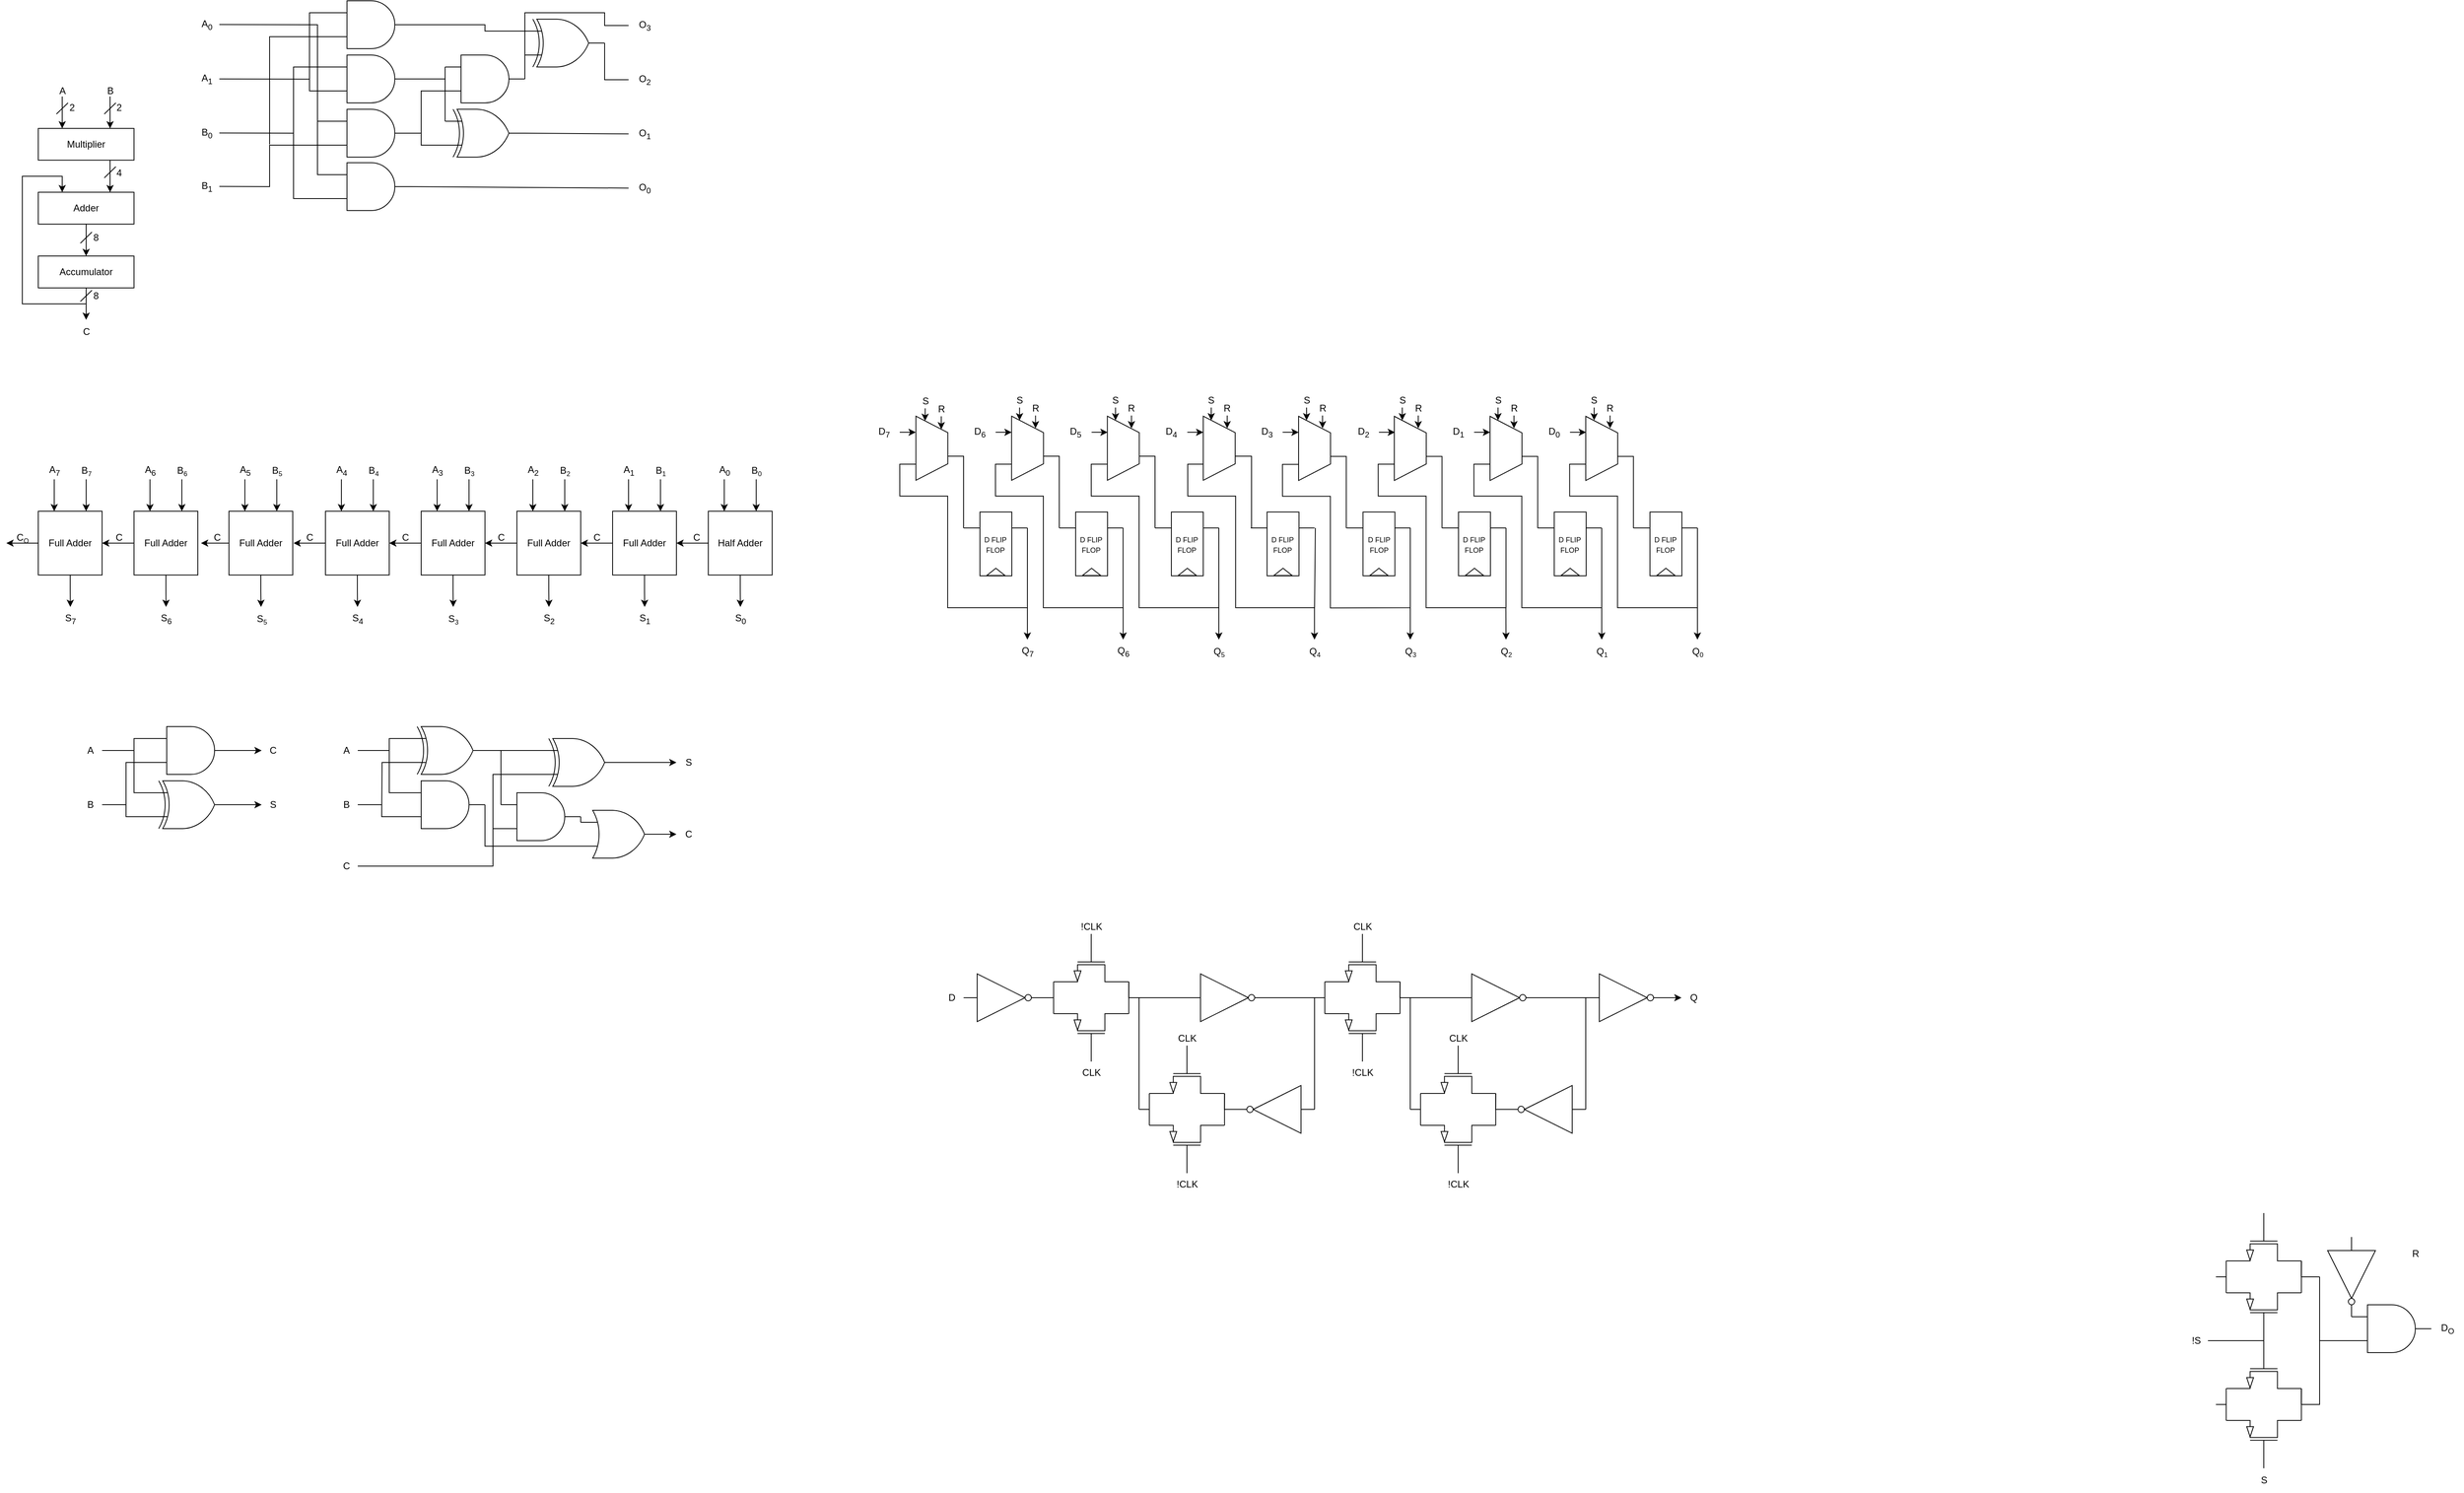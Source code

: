 <mxfile version="22.0.6" type="github">
  <diagram name="Page-1" id="_UM0i6C4peb4IL8pWmH5">
    <mxGraphModel dx="1216" dy="894" grid="1" gridSize="10" guides="1" tooltips="1" connect="1" arrows="1" fold="1" page="0" pageScale="1" pageWidth="827" pageHeight="1169" math="0" shadow="0">
      <root>
        <mxCell id="0" />
        <mxCell id="1" parent="0" />
        <mxCell id="-iqJQp9cjMG7rcLfuQtu-4" style="edgeStyle=orthogonalEdgeStyle;rounded=0;orthogonalLoop=1;jettySize=auto;html=1;exitX=0.5;exitY=1;exitDx=0;exitDy=0;entryX=0.5;entryY=0;entryDx=0;entryDy=0;" parent="1" source="-iqJQp9cjMG7rcLfuQtu-2" target="-iqJQp9cjMG7rcLfuQtu-3" edge="1">
          <mxGeometry relative="1" as="geometry" />
        </mxCell>
        <mxCell id="-iqJQp9cjMG7rcLfuQtu-2" value="Adder" style="rounded=0;whiteSpace=wrap;html=1;" parent="1" vertex="1">
          <mxGeometry x="360" y="200" width="120" height="40" as="geometry" />
        </mxCell>
        <mxCell id="-iqJQp9cjMG7rcLfuQtu-6" style="edgeStyle=orthogonalEdgeStyle;rounded=0;orthogonalLoop=1;jettySize=auto;html=1;exitX=0.5;exitY=1;exitDx=0;exitDy=0;entryX=0.25;entryY=0;entryDx=0;entryDy=0;" parent="1" source="-iqJQp9cjMG7rcLfuQtu-3" target="-iqJQp9cjMG7rcLfuQtu-2" edge="1">
          <mxGeometry relative="1" as="geometry">
            <Array as="points">
              <mxPoint x="420" y="340" />
              <mxPoint x="340" y="340" />
              <mxPoint x="340" y="180" />
              <mxPoint x="390" y="180" />
            </Array>
          </mxGeometry>
        </mxCell>
        <mxCell id="-iqJQp9cjMG7rcLfuQtu-3" value="Accumulator" style="rounded=0;whiteSpace=wrap;html=1;" parent="1" vertex="1">
          <mxGeometry x="360" y="280" width="120" height="40" as="geometry" />
        </mxCell>
        <mxCell id="-iqJQp9cjMG7rcLfuQtu-7" style="edgeStyle=orthogonalEdgeStyle;rounded=0;orthogonalLoop=1;jettySize=auto;html=1;exitX=0.75;exitY=1;exitDx=0;exitDy=0;entryX=0.75;entryY=0;entryDx=0;entryDy=0;" parent="1" source="-iqJQp9cjMG7rcLfuQtu-5" target="-iqJQp9cjMG7rcLfuQtu-2" edge="1">
          <mxGeometry relative="1" as="geometry" />
        </mxCell>
        <mxCell id="-iqJQp9cjMG7rcLfuQtu-5" value="Multiplier" style="rounded=0;whiteSpace=wrap;html=1;rotation=0;" parent="1" vertex="1">
          <mxGeometry x="360" y="120" width="120" height="39.83" as="geometry" />
        </mxCell>
        <mxCell id="-iqJQp9cjMG7rcLfuQtu-8" value="" style="endArrow=classic;html=1;rounded=0;entryX=0.75;entryY=0;entryDx=0;entryDy=0;" parent="1" edge="1">
          <mxGeometry width="50" height="50" relative="1" as="geometry">
            <mxPoint x="450" y="80" as="sourcePoint" />
            <mxPoint x="450" y="120" as="targetPoint" />
          </mxGeometry>
        </mxCell>
        <mxCell id="-iqJQp9cjMG7rcLfuQtu-9" value="" style="endArrow=classic;html=1;rounded=0;entryX=0.75;entryY=0;entryDx=0;entryDy=0;" parent="1" edge="1">
          <mxGeometry width="50" height="50" relative="1" as="geometry">
            <mxPoint x="390" y="80" as="sourcePoint" />
            <mxPoint x="390" y="120" as="targetPoint" />
          </mxGeometry>
        </mxCell>
        <mxCell id="-iqJQp9cjMG7rcLfuQtu-10" value="" style="endArrow=classic;html=1;rounded=0;" parent="1" edge="1">
          <mxGeometry width="50" height="50" relative="1" as="geometry">
            <mxPoint x="420" y="340" as="sourcePoint" />
            <mxPoint x="420" y="360" as="targetPoint" />
          </mxGeometry>
        </mxCell>
        <mxCell id="-iqJQp9cjMG7rcLfuQtu-11" value="A" style="text;html=1;align=center;verticalAlign=middle;resizable=0;points=[];autosize=1;strokeColor=none;fillColor=none;" parent="1" vertex="1">
          <mxGeometry x="375" y="58" width="30" height="30" as="geometry" />
        </mxCell>
        <mxCell id="-iqJQp9cjMG7rcLfuQtu-12" value="B" style="text;html=1;align=center;verticalAlign=middle;resizable=0;points=[];autosize=1;strokeColor=none;fillColor=none;" parent="1" vertex="1">
          <mxGeometry x="435" y="58" width="30" height="30" as="geometry" />
        </mxCell>
        <mxCell id="-iqJQp9cjMG7rcLfuQtu-13" value="C" style="text;html=1;align=center;verticalAlign=middle;resizable=0;points=[];autosize=1;strokeColor=none;fillColor=none;" parent="1" vertex="1">
          <mxGeometry x="405" y="360" width="30" height="30" as="geometry" />
        </mxCell>
        <mxCell id="iAVYWerwNga1-fqzqN3I-1" value="" style="endArrow=none;html=1;rounded=0;" parent="1" edge="1">
          <mxGeometry width="50" height="50" relative="1" as="geometry">
            <mxPoint x="442.75" y="182" as="sourcePoint" />
            <mxPoint x="457.25" y="168" as="targetPoint" />
          </mxGeometry>
        </mxCell>
        <mxCell id="iAVYWerwNga1-fqzqN3I-2" value="" style="endArrow=none;html=1;rounded=0;" parent="1" edge="1">
          <mxGeometry width="50" height="50" relative="1" as="geometry">
            <mxPoint x="412.75" y="264" as="sourcePoint" />
            <mxPoint x="427.25" y="250" as="targetPoint" />
          </mxGeometry>
        </mxCell>
        <mxCell id="iAVYWerwNga1-fqzqN3I-3" value="" style="endArrow=none;html=1;rounded=0;" parent="1" edge="1">
          <mxGeometry width="50" height="50" relative="1" as="geometry">
            <mxPoint x="442.75" y="102" as="sourcePoint" />
            <mxPoint x="457.25" y="88" as="targetPoint" />
          </mxGeometry>
        </mxCell>
        <mxCell id="iAVYWerwNga1-fqzqN3I-4" value="" style="endArrow=none;html=1;rounded=0;" parent="1" edge="1">
          <mxGeometry width="50" height="50" relative="1" as="geometry">
            <mxPoint x="382.75" y="102" as="sourcePoint" />
            <mxPoint x="397.25" y="88" as="targetPoint" />
          </mxGeometry>
        </mxCell>
        <mxCell id="iAVYWerwNga1-fqzqN3I-5" value="" style="endArrow=none;html=1;rounded=0;" parent="1" edge="1">
          <mxGeometry width="50" height="50" relative="1" as="geometry">
            <mxPoint x="412.75" y="337" as="sourcePoint" />
            <mxPoint x="427.25" y="323" as="targetPoint" />
          </mxGeometry>
        </mxCell>
        <mxCell id="iAVYWerwNga1-fqzqN3I-6" value="8" style="text;html=1;align=center;verticalAlign=middle;resizable=0;points=[];autosize=1;strokeColor=none;fillColor=none;" parent="1" vertex="1">
          <mxGeometry x="419" y="244" width="25" height="26" as="geometry" />
        </mxCell>
        <mxCell id="iAVYWerwNga1-fqzqN3I-7" value="4" style="text;html=1;align=center;verticalAlign=middle;resizable=0;points=[];autosize=1;strokeColor=none;fillColor=none;" parent="1" vertex="1">
          <mxGeometry x="448" y="163" width="25" height="26" as="geometry" />
        </mxCell>
        <mxCell id="iAVYWerwNga1-fqzqN3I-8" value="2" style="text;html=1;align=center;verticalAlign=middle;resizable=0;points=[];autosize=1;strokeColor=none;fillColor=none;" parent="1" vertex="1">
          <mxGeometry x="448" y="81" width="25" height="26" as="geometry" />
        </mxCell>
        <mxCell id="iAVYWerwNga1-fqzqN3I-9" value="2" style="text;html=1;align=center;verticalAlign=middle;resizable=0;points=[];autosize=1;strokeColor=none;fillColor=none;" parent="1" vertex="1">
          <mxGeometry x="389" y="81" width="25" height="26" as="geometry" />
        </mxCell>
        <mxCell id="iAVYWerwNga1-fqzqN3I-10" value="8" style="text;html=1;align=center;verticalAlign=middle;resizable=0;points=[];autosize=1;strokeColor=none;fillColor=none;" parent="1" vertex="1">
          <mxGeometry x="419" y="317" width="25" height="26" as="geometry" />
        </mxCell>
        <mxCell id="iAVYWerwNga1-fqzqN3I-17" value="" style="verticalLabelPosition=bottom;shadow=0;dashed=0;align=center;html=1;verticalAlign=top;shape=mxgraph.electrical.logic_gates.logic_gate;operation=xor;" parent="1" vertex="1">
          <mxGeometry x="970" y="-17" width="100" height="60" as="geometry" />
        </mxCell>
        <mxCell id="iAVYWerwNga1-fqzqN3I-19" value="" style="verticalLabelPosition=bottom;shadow=0;dashed=0;align=center;html=1;verticalAlign=top;shape=mxgraph.electrical.logic_gates.logic_gate;operation=and;" parent="1" vertex="1">
          <mxGeometry x="727" y="28" width="100" height="60" as="geometry" />
        </mxCell>
        <mxCell id="iAVYWerwNga1-fqzqN3I-20" value="" style="verticalLabelPosition=bottom;shadow=0;dashed=0;align=center;html=1;verticalAlign=top;shape=mxgraph.electrical.logic_gates.logic_gate;operation=and;" parent="1" vertex="1">
          <mxGeometry x="870" y="28" width="100" height="60" as="geometry" />
        </mxCell>
        <mxCell id="iAVYWerwNga1-fqzqN3I-21" value="" style="verticalLabelPosition=bottom;shadow=0;dashed=0;align=center;html=1;verticalAlign=top;shape=mxgraph.electrical.logic_gates.logic_gate;operation=and;" parent="1" vertex="1">
          <mxGeometry x="727" y="-40" width="100" height="60" as="geometry" />
        </mxCell>
        <mxCell id="iAVYWerwNga1-fqzqN3I-22" value="" style="verticalLabelPosition=bottom;shadow=0;dashed=0;align=center;html=1;verticalAlign=top;shape=mxgraph.electrical.logic_gates.logic_gate;operation=and;" parent="1" vertex="1">
          <mxGeometry x="727" y="163" width="100" height="60" as="geometry" />
        </mxCell>
        <mxCell id="iAVYWerwNga1-fqzqN3I-23" value="" style="verticalLabelPosition=bottom;shadow=0;dashed=0;align=center;html=1;verticalAlign=top;shape=mxgraph.electrical.logic_gates.logic_gate;operation=and;" parent="1" vertex="1">
          <mxGeometry x="727" y="96" width="100" height="60" as="geometry" />
        </mxCell>
        <mxCell id="iAVYWerwNga1-fqzqN3I-25" value="A&lt;sub&gt;0&lt;/sub&gt;" style="text;html=1;align=center;verticalAlign=middle;resizable=0;points=[];autosize=1;strokeColor=none;fillColor=none;" parent="1" vertex="1">
          <mxGeometry x="555" y="-24" width="32" height="28" as="geometry" />
        </mxCell>
        <mxCell id="iAVYWerwNga1-fqzqN3I-26" value="A&lt;sub&gt;1&lt;/sub&gt;" style="text;html=1;align=center;verticalAlign=middle;resizable=0;points=[];autosize=1;strokeColor=none;fillColor=none;" parent="1" vertex="1">
          <mxGeometry x="555" y="44" width="32" height="28" as="geometry" />
        </mxCell>
        <mxCell id="iAVYWerwNga1-fqzqN3I-27" value="B&lt;sub&gt;0&lt;/sub&gt;" style="text;html=1;align=center;verticalAlign=middle;resizable=0;points=[];autosize=1;strokeColor=none;fillColor=none;" parent="1" vertex="1">
          <mxGeometry x="555" y="112" width="32" height="28" as="geometry" />
        </mxCell>
        <mxCell id="iAVYWerwNga1-fqzqN3I-28" value="B&lt;sub&gt;1&lt;/sub&gt;" style="text;html=1;align=center;verticalAlign=middle;resizable=0;points=[];autosize=1;strokeColor=none;fillColor=none;" parent="1" vertex="1">
          <mxGeometry x="555" y="179" width="32" height="28" as="geometry" />
        </mxCell>
        <mxCell id="iAVYWerwNga1-fqzqN3I-29" value="" style="endArrow=none;html=1;rounded=0;exitX=0;exitY=0.25;exitDx=0;exitDy=0;exitPerimeter=0;" parent="1" source="iAVYWerwNga1-fqzqN3I-21" edge="1">
          <mxGeometry width="50" height="50" relative="1" as="geometry">
            <mxPoint x="723" y="-24" as="sourcePoint" />
            <mxPoint x="700" y="-10" as="targetPoint" />
            <Array as="points">
              <mxPoint x="700" y="-25" />
            </Array>
          </mxGeometry>
        </mxCell>
        <mxCell id="iAVYWerwNga1-fqzqN3I-30" value="" style="endArrow=none;html=1;rounded=0;exitX=0;exitY=0.75;exitDx=0;exitDy=0;exitPerimeter=0;" parent="1" source="iAVYWerwNga1-fqzqN3I-19" edge="1">
          <mxGeometry width="50" height="50" relative="1" as="geometry">
            <mxPoint x="737" y="-15" as="sourcePoint" />
            <mxPoint x="700" y="-10" as="targetPoint" />
            <Array as="points">
              <mxPoint x="700" y="73" />
            </Array>
          </mxGeometry>
        </mxCell>
        <mxCell id="iAVYWerwNga1-fqzqN3I-31" value="" style="endArrow=none;html=1;rounded=0;" parent="1" edge="1">
          <mxGeometry width="50" height="50" relative="1" as="geometry">
            <mxPoint x="700" y="58.21" as="sourcePoint" />
            <mxPoint x="587" y="58.0" as="targetPoint" />
          </mxGeometry>
        </mxCell>
        <mxCell id="iAVYWerwNga1-fqzqN3I-32" value="" style="endArrow=none;html=1;rounded=0;exitX=0;exitY=0.75;exitDx=0;exitDy=0;exitPerimeter=0;" parent="1" source="iAVYWerwNga1-fqzqN3I-22" edge="1">
          <mxGeometry width="50" height="50" relative="1" as="geometry">
            <mxPoint x="642" y="125.73" as="sourcePoint" />
            <mxPoint x="587" y="125.73" as="targetPoint" />
            <Array as="points">
              <mxPoint x="680" y="208" />
              <mxPoint x="680" y="126" />
            </Array>
          </mxGeometry>
        </mxCell>
        <mxCell id="iAVYWerwNga1-fqzqN3I-33" value="" style="endArrow=none;html=1;rounded=0;exitX=0;exitY=0.75;exitDx=0;exitDy=0;exitPerimeter=0;" parent="1" source="iAVYWerwNga1-fqzqN3I-23" edge="1">
          <mxGeometry width="50" height="50" relative="1" as="geometry">
            <mxPoint x="642" y="192.73" as="sourcePoint" />
            <mxPoint x="587" y="192.73" as="targetPoint" />
            <Array as="points">
              <mxPoint x="650" y="141" />
              <mxPoint x="650" y="193" />
            </Array>
          </mxGeometry>
        </mxCell>
        <mxCell id="iAVYWerwNga1-fqzqN3I-34" value="" style="endArrow=none;html=1;rounded=0;exitX=0;exitY=0.25;exitDx=0;exitDy=0;exitPerimeter=0;" parent="1" source="iAVYWerwNga1-fqzqN3I-22" edge="1">
          <mxGeometry width="50" height="50" relative="1" as="geometry">
            <mxPoint x="710" y="-10" as="sourcePoint" />
            <mxPoint x="587" y="-10.27" as="targetPoint" />
            <Array as="points">
              <mxPoint x="710" y="178" />
              <mxPoint x="710" y="-10" />
            </Array>
          </mxGeometry>
        </mxCell>
        <mxCell id="iAVYWerwNga1-fqzqN3I-35" value="" style="endArrow=none;html=1;rounded=0;exitX=0;exitY=0.25;exitDx=0;exitDy=0;exitPerimeter=0;" parent="1" source="iAVYWerwNga1-fqzqN3I-23" edge="1">
          <mxGeometry width="50" height="50" relative="1" as="geometry">
            <mxPoint x="672" y="155.73" as="sourcePoint" />
            <mxPoint x="710" y="111" as="targetPoint" />
            <Array as="points" />
          </mxGeometry>
        </mxCell>
        <mxCell id="iAVYWerwNga1-fqzqN3I-36" value="" style="endArrow=none;html=1;rounded=0;entryX=0;entryY=0.25;entryDx=0;entryDy=0;entryPerimeter=0;" parent="1" target="iAVYWerwNga1-fqzqN3I-19" edge="1">
          <mxGeometry width="50" height="50" relative="1" as="geometry">
            <mxPoint x="680" y="130" as="sourcePoint" />
            <mxPoint x="627" y="165.73" as="targetPoint" />
            <Array as="points">
              <mxPoint x="680" y="43" />
            </Array>
          </mxGeometry>
        </mxCell>
        <mxCell id="iAVYWerwNga1-fqzqN3I-37" value="" style="endArrow=none;html=1;rounded=0;entryX=0;entryY=0.75;entryDx=0;entryDy=0;entryPerimeter=0;" parent="1" target="iAVYWerwNga1-fqzqN3I-21" edge="1">
          <mxGeometry width="50" height="50" relative="1" as="geometry">
            <mxPoint x="650" y="140" as="sourcePoint" />
            <mxPoint x="637" y="175.73" as="targetPoint" />
            <Array as="points">
              <mxPoint x="650" y="5" />
            </Array>
          </mxGeometry>
        </mxCell>
        <mxCell id="iAVYWerwNga1-fqzqN3I-38" value="" style="verticalLabelPosition=bottom;shadow=0;dashed=0;align=center;html=1;verticalAlign=top;shape=mxgraph.electrical.logic_gates.logic_gate;operation=xor;" parent="1" vertex="1">
          <mxGeometry x="870" y="96" width="100" height="60" as="geometry" />
        </mxCell>
        <mxCell id="iAVYWerwNga1-fqzqN3I-40" value="" style="endArrow=none;html=1;rounded=0;entryX=1;entryY=0.5;entryDx=0;entryDy=0;entryPerimeter=0;" parent="1" target="iAVYWerwNga1-fqzqN3I-19" edge="1">
          <mxGeometry width="50" height="50" relative="1" as="geometry">
            <mxPoint x="870" y="58" as="sourcePoint" />
            <mxPoint x="970" y="90" as="targetPoint" />
          </mxGeometry>
        </mxCell>
        <mxCell id="iAVYWerwNga1-fqzqN3I-41" value="" style="endArrow=none;html=1;rounded=0;entryX=1;entryY=0.5;entryDx=0;entryDy=0;entryPerimeter=0;exitX=0;exitY=0.75;exitDx=0;exitDy=0;exitPerimeter=0;" parent="1" source="iAVYWerwNga1-fqzqN3I-38" target="iAVYWerwNga1-fqzqN3I-23" edge="1">
          <mxGeometry width="50" height="50" relative="1" as="geometry">
            <mxPoint x="890" y="132" as="sourcePoint" />
            <mxPoint x="827" y="130" as="targetPoint" />
            <Array as="points">
              <mxPoint x="840" y="141" />
              <mxPoint x="840" y="126" />
            </Array>
          </mxGeometry>
        </mxCell>
        <mxCell id="iAVYWerwNga1-fqzqN3I-42" value="" style="endArrow=none;html=1;rounded=0;entryX=0;entryY=0.75;entryDx=0;entryDy=0;entryPerimeter=0;" parent="1" target="iAVYWerwNga1-fqzqN3I-20" edge="1">
          <mxGeometry width="50" height="50" relative="1" as="geometry">
            <mxPoint x="840" y="130" as="sourcePoint" />
            <mxPoint x="847" y="78" as="targetPoint" />
            <Array as="points">
              <mxPoint x="840" y="73" />
              <mxPoint x="870" y="73" />
            </Array>
          </mxGeometry>
        </mxCell>
        <mxCell id="iAVYWerwNga1-fqzqN3I-43" value="" style="endArrow=none;html=1;rounded=0;exitX=0;exitY=0.25;exitDx=0;exitDy=0;exitPerimeter=0;entryX=0;entryY=0.25;entryDx=0;entryDy=0;entryPerimeter=0;" parent="1" source="iAVYWerwNga1-fqzqN3I-38" target="iAVYWerwNga1-fqzqN3I-20" edge="1">
          <mxGeometry width="50" height="50" relative="1" as="geometry">
            <mxPoint x="920" y="90" as="sourcePoint" />
            <mxPoint x="890" y="50" as="targetPoint" />
            <Array as="points">
              <mxPoint x="870" y="43" />
            </Array>
          </mxGeometry>
        </mxCell>
        <mxCell id="iAVYWerwNga1-fqzqN3I-44" value="" style="endArrow=none;html=1;rounded=0;entryX=1;entryY=0.5;entryDx=0;entryDy=0;entryPerimeter=0;exitX=0;exitY=0.25;exitDx=0;exitDy=0;exitPerimeter=0;" parent="1" source="iAVYWerwNga1-fqzqN3I-17" target="iAVYWerwNga1-fqzqN3I-21" edge="1">
          <mxGeometry width="50" height="50" relative="1" as="geometry">
            <mxPoint x="910" y="-9" as="sourcePoint" />
            <mxPoint x="847" y="-11" as="targetPoint" />
            <Array as="points">
              <mxPoint x="920" y="-2" />
              <mxPoint x="920" y="-10" />
            </Array>
          </mxGeometry>
        </mxCell>
        <mxCell id="iAVYWerwNga1-fqzqN3I-45" value="" style="endArrow=none;html=1;rounded=0;entryX=1;entryY=0.5;entryDx=0;entryDy=0;entryPerimeter=0;exitX=0;exitY=0.75;exitDx=0;exitDy=0;exitPerimeter=0;" parent="1" source="iAVYWerwNga1-fqzqN3I-17" target="iAVYWerwNga1-fqzqN3I-20" edge="1">
          <mxGeometry width="50" height="50" relative="1" as="geometry">
            <mxPoint x="1070" y="9" as="sourcePoint" />
            <mxPoint x="837" as="targetPoint" />
            <Array as="points" />
          </mxGeometry>
        </mxCell>
        <mxCell id="iAVYWerwNga1-fqzqN3I-46" value="" style="endArrow=none;html=1;rounded=0;exitX=1;exitY=0.5;exitDx=0;exitDy=0;exitPerimeter=0;" parent="1" source="iAVYWerwNga1-fqzqN3I-38" target="iAVYWerwNga1-fqzqN3I-52" edge="1">
          <mxGeometry width="50" height="50" relative="1" as="geometry">
            <mxPoint x="1070" y="39" as="sourcePoint" />
            <mxPoint x="1200" y="126" as="targetPoint" />
            <Array as="points" />
          </mxGeometry>
        </mxCell>
        <mxCell id="iAVYWerwNga1-fqzqN3I-47" value="" style="endArrow=none;html=1;rounded=0;exitX=1;exitY=0.5;exitDx=0;exitDy=0;exitPerimeter=0;" parent="1" source="iAVYWerwNga1-fqzqN3I-22" target="iAVYWerwNga1-fqzqN3I-53" edge="1">
          <mxGeometry width="50" height="50" relative="1" as="geometry">
            <mxPoint x="827" y="192.07" as="sourcePoint" />
            <mxPoint x="1100" y="193.933" as="targetPoint" />
            <Array as="points" />
          </mxGeometry>
        </mxCell>
        <mxCell id="iAVYWerwNga1-fqzqN3I-48" value="" style="endArrow=none;html=1;rounded=0;exitX=1;exitY=0.5;exitDx=0;exitDy=0;exitPerimeter=0;" parent="1" source="iAVYWerwNga1-fqzqN3I-17" target="iAVYWerwNga1-fqzqN3I-51" edge="1">
          <mxGeometry width="50" height="50" relative="1" as="geometry">
            <mxPoint x="1030" y="146" as="sourcePoint" />
            <mxPoint x="1200" y="60" as="targetPoint" />
            <Array as="points">
              <mxPoint x="1070" y="59" />
            </Array>
          </mxGeometry>
        </mxCell>
        <mxCell id="iAVYWerwNga1-fqzqN3I-49" value="" style="endArrow=none;html=1;rounded=0;" parent="1" target="iAVYWerwNga1-fqzqN3I-50" edge="1">
          <mxGeometry width="50" height="50" relative="1" as="geometry">
            <mxPoint x="970" y="35" as="sourcePoint" />
            <mxPoint x="1130" y="-5" as="targetPoint" />
            <Array as="points">
              <mxPoint x="970" y="-25" />
              <mxPoint x="1070" y="-25" />
              <mxPoint x="1070" y="-9" />
            </Array>
          </mxGeometry>
        </mxCell>
        <mxCell id="iAVYWerwNga1-fqzqN3I-50" value="O&lt;sub&gt;3&lt;/sub&gt;" style="text;html=1;align=center;verticalAlign=middle;resizable=0;points=[];autosize=1;strokeColor=none;fillColor=none;" parent="1" vertex="1">
          <mxGeometry x="1100" y="-24" width="40" height="30" as="geometry" />
        </mxCell>
        <mxCell id="iAVYWerwNga1-fqzqN3I-51" value="O&lt;sub&gt;2&lt;/sub&gt;" style="text;html=1;align=center;verticalAlign=middle;resizable=0;points=[];autosize=1;strokeColor=none;fillColor=none;" parent="1" vertex="1">
          <mxGeometry x="1100" y="44" width="40" height="30" as="geometry" />
        </mxCell>
        <mxCell id="iAVYWerwNga1-fqzqN3I-52" value="O&lt;sub&gt;1&lt;/sub&gt;" style="text;html=1;align=center;verticalAlign=middle;resizable=0;points=[];autosize=1;strokeColor=none;fillColor=none;" parent="1" vertex="1">
          <mxGeometry x="1100" y="112" width="40" height="30" as="geometry" />
        </mxCell>
        <mxCell id="iAVYWerwNga1-fqzqN3I-53" value="O&lt;sub&gt;0&lt;/sub&gt;" style="text;html=1;align=center;verticalAlign=middle;resizable=0;points=[];autosize=1;strokeColor=none;fillColor=none;" parent="1" vertex="1">
          <mxGeometry x="1100" y="180" width="40" height="30" as="geometry" />
        </mxCell>
        <mxCell id="iAVYWerwNga1-fqzqN3I-114" value="" style="edgeStyle=orthogonalEdgeStyle;rounded=0;orthogonalLoop=1;jettySize=auto;html=1;" parent="1" source="iAVYWerwNga1-fqzqN3I-56" target="iAVYWerwNga1-fqzqN3I-57" edge="1">
          <mxGeometry relative="1" as="geometry" />
        </mxCell>
        <mxCell id="iAVYWerwNga1-fqzqN3I-128" style="edgeStyle=orthogonalEdgeStyle;rounded=0;orthogonalLoop=1;jettySize=auto;html=1;exitX=0.5;exitY=1;exitDx=0;exitDy=0;" parent="1" source="iAVYWerwNga1-fqzqN3I-56" edge="1">
          <mxGeometry relative="1" as="geometry">
            <mxPoint x="1240.19" y="720" as="targetPoint" />
          </mxGeometry>
        </mxCell>
        <mxCell id="iAVYWerwNga1-fqzqN3I-56" value="Half Adder" style="whiteSpace=wrap;html=1;aspect=fixed;" parent="1" vertex="1">
          <mxGeometry x="1200" y="600" width="80" height="80" as="geometry" />
        </mxCell>
        <mxCell id="iAVYWerwNga1-fqzqN3I-64" style="edgeStyle=orthogonalEdgeStyle;rounded=0;orthogonalLoop=1;jettySize=auto;html=1;exitX=0;exitY=0.5;exitDx=0;exitDy=0;" parent="1" source="iAVYWerwNga1-fqzqN3I-57" edge="1">
          <mxGeometry relative="1" as="geometry">
            <mxPoint x="1040" y="640" as="targetPoint" />
          </mxGeometry>
        </mxCell>
        <mxCell id="iAVYWerwNga1-fqzqN3I-127" style="edgeStyle=orthogonalEdgeStyle;rounded=0;orthogonalLoop=1;jettySize=auto;html=1;exitX=0.5;exitY=1;exitDx=0;exitDy=0;" parent="1" source="iAVYWerwNga1-fqzqN3I-57" edge="1">
          <mxGeometry relative="1" as="geometry">
            <mxPoint x="1120.19" y="720" as="targetPoint" />
          </mxGeometry>
        </mxCell>
        <mxCell id="iAVYWerwNga1-fqzqN3I-57" value="Full Adder" style="whiteSpace=wrap;html=1;aspect=fixed;" parent="1" vertex="1">
          <mxGeometry x="1080" y="600" width="80" height="80" as="geometry" />
        </mxCell>
        <mxCell id="iAVYWerwNga1-fqzqN3I-62" value="" style="endArrow=classic;html=1;rounded=0;entryX=0.25;entryY=0;entryDx=0;entryDy=0;" parent="1" target="iAVYWerwNga1-fqzqN3I-57" edge="1">
          <mxGeometry width="50" height="50" relative="1" as="geometry">
            <mxPoint x="1100" y="560" as="sourcePoint" />
            <mxPoint x="1110.0" y="599" as="targetPoint" />
          </mxGeometry>
        </mxCell>
        <mxCell id="iAVYWerwNga1-fqzqN3I-63" value="" style="endArrow=classic;html=1;rounded=0;entryX=0.75;entryY=0;entryDx=0;entryDy=0;" parent="1" target="iAVYWerwNga1-fqzqN3I-57" edge="1">
          <mxGeometry width="50" height="50" relative="1" as="geometry">
            <mxPoint x="1140" y="560" as="sourcePoint" />
            <mxPoint x="1150" y="600" as="targetPoint" />
          </mxGeometry>
        </mxCell>
        <mxCell id="iAVYWerwNga1-fqzqN3I-65" value="C" style="text;html=1;align=center;verticalAlign=middle;resizable=0;points=[];autosize=1;strokeColor=none;fillColor=none;" parent="1" vertex="1">
          <mxGeometry x="1045" y="618" width="30" height="30" as="geometry" />
        </mxCell>
        <mxCell id="iAVYWerwNga1-fqzqN3I-66" value="A&lt;sub&gt;1&lt;/sub&gt;" style="text;html=1;align=center;verticalAlign=bottom;resizable=0;points=[];autosize=1;strokeColor=none;fillColor=none;" parent="1" vertex="1">
          <mxGeometry x="1080" y="530" width="40" height="30" as="geometry" />
        </mxCell>
        <mxCell id="iAVYWerwNga1-fqzqN3I-67" value="B&lt;span style=&quot;font-size: 10px;&quot;&gt;&lt;sub&gt;1&lt;/sub&gt;&lt;/span&gt;" style="text;html=1;align=center;verticalAlign=bottom;resizable=0;points=[];autosize=1;strokeColor=none;fillColor=none;" parent="1" vertex="1">
          <mxGeometry x="1120" y="530" width="40" height="30" as="geometry" />
        </mxCell>
        <mxCell id="iAVYWerwNga1-fqzqN3I-68" style="edgeStyle=orthogonalEdgeStyle;rounded=0;orthogonalLoop=1;jettySize=auto;html=1;exitX=0;exitY=0.5;exitDx=0;exitDy=0;" parent="1" source="iAVYWerwNga1-fqzqN3I-69" edge="1">
          <mxGeometry relative="1" as="geometry">
            <mxPoint x="920" y="640" as="targetPoint" />
          </mxGeometry>
        </mxCell>
        <mxCell id="iAVYWerwNga1-fqzqN3I-126" style="edgeStyle=orthogonalEdgeStyle;rounded=0;orthogonalLoop=1;jettySize=auto;html=1;exitX=0.5;exitY=1;exitDx=0;exitDy=0;" parent="1" source="iAVYWerwNga1-fqzqN3I-69" edge="1">
          <mxGeometry relative="1" as="geometry">
            <mxPoint x="1000.19" y="720" as="targetPoint" />
          </mxGeometry>
        </mxCell>
        <mxCell id="iAVYWerwNga1-fqzqN3I-69" value="Full Adder" style="whiteSpace=wrap;html=1;aspect=fixed;" parent="1" vertex="1">
          <mxGeometry x="960" y="600" width="80" height="80" as="geometry" />
        </mxCell>
        <mxCell id="iAVYWerwNga1-fqzqN3I-70" value="" style="endArrow=classic;html=1;rounded=0;entryX=0.25;entryY=0;entryDx=0;entryDy=0;" parent="1" target="iAVYWerwNga1-fqzqN3I-69" edge="1">
          <mxGeometry width="50" height="50" relative="1" as="geometry">
            <mxPoint x="980" y="560" as="sourcePoint" />
            <mxPoint x="990.0" y="599" as="targetPoint" />
          </mxGeometry>
        </mxCell>
        <mxCell id="iAVYWerwNga1-fqzqN3I-71" value="" style="endArrow=classic;html=1;rounded=0;entryX=0.75;entryY=0;entryDx=0;entryDy=0;" parent="1" target="iAVYWerwNga1-fqzqN3I-69" edge="1">
          <mxGeometry width="50" height="50" relative="1" as="geometry">
            <mxPoint x="1020" y="560" as="sourcePoint" />
            <mxPoint x="1030" y="600" as="targetPoint" />
          </mxGeometry>
        </mxCell>
        <mxCell id="iAVYWerwNga1-fqzqN3I-72" value="C" style="text;html=1;align=center;verticalAlign=middle;resizable=0;points=[];autosize=1;strokeColor=none;fillColor=none;" parent="1" vertex="1">
          <mxGeometry x="925" y="618" width="30" height="30" as="geometry" />
        </mxCell>
        <mxCell id="iAVYWerwNga1-fqzqN3I-73" value="A&lt;sub&gt;2&lt;/sub&gt;" style="text;html=1;align=center;verticalAlign=bottom;resizable=0;points=[];autosize=1;strokeColor=none;fillColor=none;" parent="1" vertex="1">
          <mxGeometry x="960" y="530" width="40" height="30" as="geometry" />
        </mxCell>
        <mxCell id="iAVYWerwNga1-fqzqN3I-74" value="B&lt;span style=&quot;font-size: 10px;&quot;&gt;&lt;sub&gt;2&lt;/sub&gt;&lt;/span&gt;" style="text;html=1;align=center;verticalAlign=bottom;resizable=0;points=[];autosize=1;strokeColor=none;fillColor=none;" parent="1" vertex="1">
          <mxGeometry x="1000" y="530" width="40" height="30" as="geometry" />
        </mxCell>
        <mxCell id="iAVYWerwNga1-fqzqN3I-75" style="edgeStyle=orthogonalEdgeStyle;rounded=0;orthogonalLoop=1;jettySize=auto;html=1;exitX=0;exitY=0.5;exitDx=0;exitDy=0;" parent="1" source="iAVYWerwNga1-fqzqN3I-76" edge="1">
          <mxGeometry relative="1" as="geometry">
            <mxPoint x="800" y="640" as="targetPoint" />
          </mxGeometry>
        </mxCell>
        <mxCell id="iAVYWerwNga1-fqzqN3I-125" style="edgeStyle=orthogonalEdgeStyle;rounded=0;orthogonalLoop=1;jettySize=auto;html=1;exitX=0.5;exitY=1;exitDx=0;exitDy=0;" parent="1" source="iAVYWerwNga1-fqzqN3I-76" edge="1">
          <mxGeometry relative="1" as="geometry">
            <mxPoint x="880.19" y="720" as="targetPoint" />
          </mxGeometry>
        </mxCell>
        <mxCell id="iAVYWerwNga1-fqzqN3I-76" value="Full Adder" style="whiteSpace=wrap;html=1;aspect=fixed;" parent="1" vertex="1">
          <mxGeometry x="840" y="600" width="80" height="80" as="geometry" />
        </mxCell>
        <mxCell id="iAVYWerwNga1-fqzqN3I-77" value="" style="endArrow=classic;html=1;rounded=0;entryX=0.25;entryY=0;entryDx=0;entryDy=0;" parent="1" target="iAVYWerwNga1-fqzqN3I-76" edge="1">
          <mxGeometry width="50" height="50" relative="1" as="geometry">
            <mxPoint x="860" y="560" as="sourcePoint" />
            <mxPoint x="870.0" y="599" as="targetPoint" />
          </mxGeometry>
        </mxCell>
        <mxCell id="iAVYWerwNga1-fqzqN3I-78" value="" style="endArrow=classic;html=1;rounded=0;entryX=0.75;entryY=0;entryDx=0;entryDy=0;" parent="1" target="iAVYWerwNga1-fqzqN3I-76" edge="1">
          <mxGeometry width="50" height="50" relative="1" as="geometry">
            <mxPoint x="900" y="560" as="sourcePoint" />
            <mxPoint x="910" y="600" as="targetPoint" />
          </mxGeometry>
        </mxCell>
        <mxCell id="iAVYWerwNga1-fqzqN3I-79" value="C" style="text;html=1;align=center;verticalAlign=middle;resizable=0;points=[];autosize=1;strokeColor=none;fillColor=none;" parent="1" vertex="1">
          <mxGeometry x="805" y="618" width="30" height="30" as="geometry" />
        </mxCell>
        <mxCell id="iAVYWerwNga1-fqzqN3I-80" value="A&lt;sub&gt;3&lt;/sub&gt;" style="text;html=1;align=center;verticalAlign=bottom;resizable=0;points=[];autosize=1;strokeColor=none;fillColor=none;" parent="1" vertex="1">
          <mxGeometry x="840" y="530" width="40" height="30" as="geometry" />
        </mxCell>
        <mxCell id="iAVYWerwNga1-fqzqN3I-81" value="B&lt;span style=&quot;font-size: 10px;&quot;&gt;&lt;sub&gt;3&lt;/sub&gt;&lt;/span&gt;" style="text;html=1;align=center;verticalAlign=bottom;resizable=0;points=[];autosize=1;strokeColor=none;fillColor=none;" parent="1" vertex="1">
          <mxGeometry x="880" y="530" width="40" height="30" as="geometry" />
        </mxCell>
        <mxCell id="iAVYWerwNga1-fqzqN3I-82" style="edgeStyle=orthogonalEdgeStyle;rounded=0;orthogonalLoop=1;jettySize=auto;html=1;exitX=0;exitY=0.5;exitDx=0;exitDy=0;" parent="1" source="iAVYWerwNga1-fqzqN3I-83" edge="1">
          <mxGeometry relative="1" as="geometry">
            <mxPoint x="680" y="640" as="targetPoint" />
          </mxGeometry>
        </mxCell>
        <mxCell id="iAVYWerwNga1-fqzqN3I-124" style="edgeStyle=orthogonalEdgeStyle;rounded=0;orthogonalLoop=1;jettySize=auto;html=1;exitX=0.5;exitY=1;exitDx=0;exitDy=0;" parent="1" source="iAVYWerwNga1-fqzqN3I-83" edge="1">
          <mxGeometry relative="1" as="geometry">
            <mxPoint x="760.19" y="720" as="targetPoint" />
          </mxGeometry>
        </mxCell>
        <mxCell id="iAVYWerwNga1-fqzqN3I-83" value="Full Adder" style="whiteSpace=wrap;html=1;aspect=fixed;" parent="1" vertex="1">
          <mxGeometry x="720" y="600" width="80" height="80" as="geometry" />
        </mxCell>
        <mxCell id="iAVYWerwNga1-fqzqN3I-84" value="" style="endArrow=classic;html=1;rounded=0;entryX=0.25;entryY=0;entryDx=0;entryDy=0;" parent="1" target="iAVYWerwNga1-fqzqN3I-83" edge="1">
          <mxGeometry width="50" height="50" relative="1" as="geometry">
            <mxPoint x="740" y="560" as="sourcePoint" />
            <mxPoint x="750.0" y="599" as="targetPoint" />
          </mxGeometry>
        </mxCell>
        <mxCell id="iAVYWerwNga1-fqzqN3I-85" value="" style="endArrow=classic;html=1;rounded=0;entryX=0.75;entryY=0;entryDx=0;entryDy=0;" parent="1" target="iAVYWerwNga1-fqzqN3I-83" edge="1">
          <mxGeometry width="50" height="50" relative="1" as="geometry">
            <mxPoint x="780" y="560" as="sourcePoint" />
            <mxPoint x="790" y="600" as="targetPoint" />
          </mxGeometry>
        </mxCell>
        <mxCell id="iAVYWerwNga1-fqzqN3I-86" value="C" style="text;html=1;align=center;verticalAlign=middle;resizable=0;points=[];autosize=1;strokeColor=none;fillColor=none;" parent="1" vertex="1">
          <mxGeometry x="685" y="618" width="30" height="30" as="geometry" />
        </mxCell>
        <mxCell id="iAVYWerwNga1-fqzqN3I-87" value="A&lt;sub&gt;4&lt;/sub&gt;" style="text;html=1;align=center;verticalAlign=bottom;resizable=0;points=[];autosize=1;strokeColor=none;fillColor=none;" parent="1" vertex="1">
          <mxGeometry x="720" y="530" width="40" height="30" as="geometry" />
        </mxCell>
        <mxCell id="iAVYWerwNga1-fqzqN3I-88" value="B&lt;span style=&quot;font-size: 10px;&quot;&gt;&lt;sub&gt;4&lt;/sub&gt;&lt;/span&gt;" style="text;html=1;align=center;verticalAlign=bottom;resizable=0;points=[];autosize=1;strokeColor=none;fillColor=none;" parent="1" vertex="1">
          <mxGeometry x="760" y="530" width="40" height="30" as="geometry" />
        </mxCell>
        <mxCell id="iAVYWerwNga1-fqzqN3I-89" style="edgeStyle=orthogonalEdgeStyle;rounded=0;orthogonalLoop=1;jettySize=auto;html=1;exitX=0;exitY=0.5;exitDx=0;exitDy=0;" parent="1" source="iAVYWerwNga1-fqzqN3I-90" edge="1">
          <mxGeometry relative="1" as="geometry">
            <mxPoint x="564" y="640" as="targetPoint" />
          </mxGeometry>
        </mxCell>
        <mxCell id="iAVYWerwNga1-fqzqN3I-123" style="edgeStyle=orthogonalEdgeStyle;rounded=0;orthogonalLoop=1;jettySize=auto;html=1;exitX=0.5;exitY=1;exitDx=0;exitDy=0;" parent="1" source="iAVYWerwNga1-fqzqN3I-90" edge="1">
          <mxGeometry relative="1" as="geometry">
            <mxPoint x="639.238" y="720" as="targetPoint" />
          </mxGeometry>
        </mxCell>
        <mxCell id="iAVYWerwNga1-fqzqN3I-90" value="Full Adder" style="whiteSpace=wrap;html=1;aspect=fixed;" parent="1" vertex="1">
          <mxGeometry x="599" y="600" width="80" height="80" as="geometry" />
        </mxCell>
        <mxCell id="iAVYWerwNga1-fqzqN3I-91" value="" style="endArrow=classic;html=1;rounded=0;entryX=0.25;entryY=0;entryDx=0;entryDy=0;" parent="1" source="iAVYWerwNga1-fqzqN3I-94" target="iAVYWerwNga1-fqzqN3I-90" edge="1">
          <mxGeometry width="50" height="50" relative="1" as="geometry">
            <mxPoint x="624" y="560" as="sourcePoint" />
            <mxPoint x="634.0" y="599" as="targetPoint" />
          </mxGeometry>
        </mxCell>
        <mxCell id="iAVYWerwNga1-fqzqN3I-92" value="" style="endArrow=classic;html=1;rounded=0;entryX=0.75;entryY=0;entryDx=0;entryDy=0;" parent="1" source="iAVYWerwNga1-fqzqN3I-95" target="iAVYWerwNga1-fqzqN3I-90" edge="1">
          <mxGeometry width="50" height="50" relative="1" as="geometry">
            <mxPoint x="664" y="560" as="sourcePoint" />
            <mxPoint x="674" y="600" as="targetPoint" />
          </mxGeometry>
        </mxCell>
        <mxCell id="iAVYWerwNga1-fqzqN3I-93" value="C" style="text;html=1;align=center;verticalAlign=middle;resizable=0;points=[];autosize=1;strokeColor=none;fillColor=none;" parent="1" vertex="1">
          <mxGeometry x="569" y="618" width="30" height="30" as="geometry" />
        </mxCell>
        <mxCell id="iAVYWerwNga1-fqzqN3I-94" value="A&lt;sub&gt;5&lt;/sub&gt;" style="text;html=1;align=center;verticalAlign=bottom;resizable=0;points=[];autosize=1;strokeColor=none;fillColor=none;" parent="1" vertex="1">
          <mxGeometry x="599" y="530" width="40" height="30" as="geometry" />
        </mxCell>
        <mxCell id="iAVYWerwNga1-fqzqN3I-95" value="B&lt;span style=&quot;font-size: 10px;&quot;&gt;&lt;sub&gt;5&lt;/sub&gt;&lt;/span&gt;" style="text;html=1;align=center;verticalAlign=bottom;resizable=0;points=[];autosize=1;strokeColor=none;fillColor=none;" parent="1" vertex="1">
          <mxGeometry x="639" y="530" width="40" height="30" as="geometry" />
        </mxCell>
        <mxCell id="iAVYWerwNga1-fqzqN3I-96" style="edgeStyle=orthogonalEdgeStyle;rounded=0;orthogonalLoop=1;jettySize=auto;html=1;exitX=0;exitY=0.5;exitDx=0;exitDy=0;" parent="1" source="iAVYWerwNga1-fqzqN3I-97" edge="1">
          <mxGeometry relative="1" as="geometry">
            <mxPoint x="440" y="640" as="targetPoint" />
          </mxGeometry>
        </mxCell>
        <mxCell id="iAVYWerwNga1-fqzqN3I-122" style="edgeStyle=orthogonalEdgeStyle;rounded=0;orthogonalLoop=1;jettySize=auto;html=1;exitX=0.5;exitY=1;exitDx=0;exitDy=0;" parent="1" source="iAVYWerwNga1-fqzqN3I-97" edge="1">
          <mxGeometry relative="1" as="geometry">
            <mxPoint x="520.19" y="720" as="targetPoint" />
          </mxGeometry>
        </mxCell>
        <mxCell id="iAVYWerwNga1-fqzqN3I-97" value="Full Adder" style="whiteSpace=wrap;html=1;aspect=fixed;" parent="1" vertex="1">
          <mxGeometry x="480" y="600" width="80" height="80" as="geometry" />
        </mxCell>
        <mxCell id="iAVYWerwNga1-fqzqN3I-98" value="" style="endArrow=classic;html=1;rounded=0;entryX=0.25;entryY=0;entryDx=0;entryDy=0;" parent="1" source="iAVYWerwNga1-fqzqN3I-101" target="iAVYWerwNga1-fqzqN3I-97" edge="1">
          <mxGeometry width="50" height="50" relative="1" as="geometry">
            <mxPoint x="495" y="560" as="sourcePoint" />
            <mxPoint x="505.0" y="599" as="targetPoint" />
          </mxGeometry>
        </mxCell>
        <mxCell id="iAVYWerwNga1-fqzqN3I-99" value="" style="endArrow=classic;html=1;rounded=0;entryX=0.75;entryY=0;entryDx=0;entryDy=0;" parent="1" source="iAVYWerwNga1-fqzqN3I-102" target="iAVYWerwNga1-fqzqN3I-97" edge="1">
          <mxGeometry width="50" height="50" relative="1" as="geometry">
            <mxPoint x="535" y="560" as="sourcePoint" />
            <mxPoint x="545" y="600" as="targetPoint" />
          </mxGeometry>
        </mxCell>
        <mxCell id="iAVYWerwNga1-fqzqN3I-100" value="C" style="text;html=1;align=center;verticalAlign=middle;resizable=0;points=[];autosize=1;strokeColor=none;fillColor=none;" parent="1" vertex="1">
          <mxGeometry x="445.5" y="618" width="30" height="30" as="geometry" />
        </mxCell>
        <mxCell id="iAVYWerwNga1-fqzqN3I-101" value="A&lt;sub&gt;6&lt;/sub&gt;" style="text;html=1;align=center;verticalAlign=bottom;resizable=0;points=[];autosize=1;strokeColor=none;fillColor=none;" parent="1" vertex="1">
          <mxGeometry x="480" y="530" width="40" height="30" as="geometry" />
        </mxCell>
        <mxCell id="iAVYWerwNga1-fqzqN3I-102" value="B&lt;span style=&quot;font-size: 10px;&quot;&gt;&lt;sub&gt;6&lt;/sub&gt;&lt;/span&gt;" style="text;html=1;align=center;verticalAlign=bottom;resizable=0;points=[];autosize=1;strokeColor=none;fillColor=none;" parent="1" vertex="1">
          <mxGeometry x="520" y="530" width="40" height="30" as="geometry" />
        </mxCell>
        <mxCell id="iAVYWerwNga1-fqzqN3I-104" style="edgeStyle=orthogonalEdgeStyle;rounded=0;orthogonalLoop=1;jettySize=auto;html=1;exitX=0;exitY=0.5;exitDx=0;exitDy=0;" parent="1" source="iAVYWerwNga1-fqzqN3I-105" edge="1">
          <mxGeometry relative="1" as="geometry">
            <mxPoint x="320" y="640" as="targetPoint" />
          </mxGeometry>
        </mxCell>
        <mxCell id="iAVYWerwNga1-fqzqN3I-121" style="edgeStyle=orthogonalEdgeStyle;rounded=0;orthogonalLoop=1;jettySize=auto;html=1;exitX=0.5;exitY=1;exitDx=0;exitDy=0;" parent="1" source="iAVYWerwNga1-fqzqN3I-105" edge="1">
          <mxGeometry relative="1" as="geometry">
            <mxPoint x="400.19" y="720" as="targetPoint" />
          </mxGeometry>
        </mxCell>
        <mxCell id="iAVYWerwNga1-fqzqN3I-105" value="Full Adder" style="whiteSpace=wrap;html=1;aspect=fixed;" parent="1" vertex="1">
          <mxGeometry x="360" y="600" width="80" height="80" as="geometry" />
        </mxCell>
        <mxCell id="iAVYWerwNga1-fqzqN3I-106" value="" style="endArrow=classic;html=1;rounded=0;entryX=0.25;entryY=0;entryDx=0;entryDy=0;" parent="1" source="iAVYWerwNga1-fqzqN3I-109" target="iAVYWerwNga1-fqzqN3I-105" edge="1">
          <mxGeometry width="50" height="50" relative="1" as="geometry">
            <mxPoint x="375" y="560" as="sourcePoint" />
            <mxPoint x="385.0" y="599" as="targetPoint" />
          </mxGeometry>
        </mxCell>
        <mxCell id="iAVYWerwNga1-fqzqN3I-107" value="" style="endArrow=classic;html=1;rounded=0;entryX=0.75;entryY=0;entryDx=0;entryDy=0;" parent="1" source="iAVYWerwNga1-fqzqN3I-110" target="iAVYWerwNga1-fqzqN3I-105" edge="1">
          <mxGeometry width="50" height="50" relative="1" as="geometry">
            <mxPoint x="415" y="560" as="sourcePoint" />
            <mxPoint x="425" y="600" as="targetPoint" />
          </mxGeometry>
        </mxCell>
        <mxCell id="iAVYWerwNga1-fqzqN3I-108" value="C&lt;span style=&quot;font-size: 10px;&quot;&gt;&lt;sub&gt;O&lt;/sub&gt;&lt;/span&gt;" style="text;html=1;align=center;verticalAlign=middle;resizable=0;points=[];autosize=1;strokeColor=none;fillColor=none;" parent="1" vertex="1">
          <mxGeometry x="320" y="618" width="40" height="30" as="geometry" />
        </mxCell>
        <mxCell id="iAVYWerwNga1-fqzqN3I-109" value="A&lt;sub&gt;7&lt;/sub&gt;" style="text;html=1;align=center;verticalAlign=bottom;resizable=0;points=[];autosize=1;strokeColor=none;fillColor=none;" parent="1" vertex="1">
          <mxGeometry x="360" y="530" width="40" height="30" as="geometry" />
        </mxCell>
        <mxCell id="iAVYWerwNga1-fqzqN3I-110" value="B&lt;span style=&quot;font-size: 10px;&quot;&gt;&lt;sub&gt;7&lt;/sub&gt;&lt;/span&gt;" style="text;html=1;align=center;verticalAlign=bottom;resizable=0;points=[];autosize=1;strokeColor=none;fillColor=none;" parent="1" vertex="1">
          <mxGeometry x="400" y="530" width="40" height="30" as="geometry" />
        </mxCell>
        <mxCell id="iAVYWerwNga1-fqzqN3I-115" value="C" style="text;html=1;align=center;verticalAlign=middle;resizable=0;points=[];autosize=1;strokeColor=none;fillColor=none;" parent="1" vertex="1">
          <mxGeometry x="1170" y="618" width="30" height="30" as="geometry" />
        </mxCell>
        <mxCell id="iAVYWerwNga1-fqzqN3I-117" value="" style="endArrow=classic;html=1;rounded=0;entryX=0.25;entryY=0;entryDx=0;entryDy=0;" parent="1" edge="1">
          <mxGeometry width="50" height="50" relative="1" as="geometry">
            <mxPoint x="1220" y="560" as="sourcePoint" />
            <mxPoint x="1220" y="600" as="targetPoint" />
          </mxGeometry>
        </mxCell>
        <mxCell id="iAVYWerwNga1-fqzqN3I-118" value="" style="endArrow=classic;html=1;rounded=0;entryX=0.75;entryY=0;entryDx=0;entryDy=0;" parent="1" edge="1">
          <mxGeometry width="50" height="50" relative="1" as="geometry">
            <mxPoint x="1260" y="560" as="sourcePoint" />
            <mxPoint x="1260" y="600" as="targetPoint" />
          </mxGeometry>
        </mxCell>
        <mxCell id="iAVYWerwNga1-fqzqN3I-119" value="A&lt;sub&gt;0&lt;/sub&gt;" style="text;html=1;align=center;verticalAlign=bottom;resizable=0;points=[];autosize=1;strokeColor=none;fillColor=none;" parent="1" vertex="1">
          <mxGeometry x="1200" y="530" width="40" height="30" as="geometry" />
        </mxCell>
        <mxCell id="iAVYWerwNga1-fqzqN3I-120" value="B&lt;span style=&quot;font-size: 10px;&quot;&gt;&lt;sub&gt;0&lt;/sub&gt;&lt;/span&gt;" style="text;html=1;align=center;verticalAlign=bottom;resizable=0;points=[];autosize=1;strokeColor=none;fillColor=none;" parent="1" vertex="1">
          <mxGeometry x="1240" y="530" width="40" height="30" as="geometry" />
        </mxCell>
        <mxCell id="iAVYWerwNga1-fqzqN3I-129" value="S&lt;sub&gt;0&lt;/sub&gt;" style="text;html=1;align=center;verticalAlign=middle;resizable=0;points=[];autosize=1;strokeColor=none;fillColor=none;" parent="1" vertex="1">
          <mxGeometry x="1220" y="720" width="40" height="30" as="geometry" />
        </mxCell>
        <mxCell id="iAVYWerwNga1-fqzqN3I-130" value="S&lt;sub&gt;1&lt;/sub&gt;" style="text;html=1;align=center;verticalAlign=middle;resizable=0;points=[];autosize=1;strokeColor=none;fillColor=none;" parent="1" vertex="1">
          <mxGeometry x="1100" y="720" width="40" height="30" as="geometry" />
        </mxCell>
        <mxCell id="iAVYWerwNga1-fqzqN3I-131" value="S&lt;sub&gt;2&lt;/sub&gt;" style="text;html=1;align=center;verticalAlign=middle;resizable=0;points=[];autosize=1;strokeColor=none;fillColor=none;" parent="1" vertex="1">
          <mxGeometry x="980" y="720" width="40" height="30" as="geometry" />
        </mxCell>
        <mxCell id="iAVYWerwNga1-fqzqN3I-132" value="S&lt;span style=&quot;font-size: 10px;&quot;&gt;&lt;sub&gt;3&lt;/sub&gt;&lt;/span&gt;" style="text;html=1;align=center;verticalAlign=middle;resizable=0;points=[];autosize=1;strokeColor=none;fillColor=none;" parent="1" vertex="1">
          <mxGeometry x="860" y="720" width="40" height="30" as="geometry" />
        </mxCell>
        <mxCell id="iAVYWerwNga1-fqzqN3I-133" value="S&lt;sub&gt;4&lt;/sub&gt;" style="text;html=1;align=center;verticalAlign=middle;resizable=0;points=[];autosize=1;strokeColor=none;fillColor=none;" parent="1" vertex="1">
          <mxGeometry x="740" y="720" width="40" height="30" as="geometry" />
        </mxCell>
        <mxCell id="iAVYWerwNga1-fqzqN3I-134" value="S&lt;span style=&quot;font-size: 10px;&quot;&gt;&lt;sub&gt;5&lt;/sub&gt;&lt;/span&gt;" style="text;html=1;align=center;verticalAlign=middle;resizable=0;points=[];autosize=1;strokeColor=none;fillColor=none;" parent="1" vertex="1">
          <mxGeometry x="620" y="720" width="40" height="30" as="geometry" />
        </mxCell>
        <mxCell id="iAVYWerwNga1-fqzqN3I-135" value="S&lt;sub&gt;6&lt;/sub&gt;" style="text;html=1;align=center;verticalAlign=middle;resizable=0;points=[];autosize=1;strokeColor=none;fillColor=none;" parent="1" vertex="1">
          <mxGeometry x="500" y="720" width="40" height="30" as="geometry" />
        </mxCell>
        <mxCell id="iAVYWerwNga1-fqzqN3I-136" value="S&lt;sub&gt;7&lt;/sub&gt;" style="text;html=1;align=center;verticalAlign=middle;resizable=0;points=[];autosize=1;strokeColor=none;fillColor=none;" parent="1" vertex="1">
          <mxGeometry x="380" y="720" width="40" height="30" as="geometry" />
        </mxCell>
        <mxCell id="iAVYWerwNga1-fqzqN3I-140" style="edgeStyle=orthogonalEdgeStyle;rounded=0;orthogonalLoop=1;jettySize=auto;html=1;exitX=1;exitY=0.5;exitDx=0;exitDy=0;exitPerimeter=0;" parent="1" source="iAVYWerwNga1-fqzqN3I-138" edge="1">
          <mxGeometry relative="1" as="geometry">
            <mxPoint x="640" y="900" as="targetPoint" />
          </mxGeometry>
        </mxCell>
        <mxCell id="iAVYWerwNga1-fqzqN3I-138" value="" style="verticalLabelPosition=bottom;shadow=0;dashed=0;align=center;html=1;verticalAlign=top;shape=mxgraph.electrical.logic_gates.logic_gate;operation=and;" parent="1" vertex="1">
          <mxGeometry x="501" y="870" width="100" height="60" as="geometry" />
        </mxCell>
        <mxCell id="iAVYWerwNga1-fqzqN3I-141" style="edgeStyle=orthogonalEdgeStyle;rounded=0;orthogonalLoop=1;jettySize=auto;html=1;exitX=1;exitY=0.5;exitDx=0;exitDy=0;exitPerimeter=0;" parent="1" source="iAVYWerwNga1-fqzqN3I-139" edge="1">
          <mxGeometry relative="1" as="geometry">
            <mxPoint x="640" y="968" as="targetPoint" />
          </mxGeometry>
        </mxCell>
        <mxCell id="iAVYWerwNga1-fqzqN3I-139" value="" style="verticalLabelPosition=bottom;shadow=0;dashed=0;align=center;html=1;verticalAlign=top;shape=mxgraph.electrical.logic_gates.logic_gate;operation=xor;" parent="1" vertex="1">
          <mxGeometry x="501" y="938" width="100" height="60" as="geometry" />
        </mxCell>
        <mxCell id="iAVYWerwNga1-fqzqN3I-142" value="" style="endArrow=none;html=1;rounded=0;entryX=0;entryY=0.25;entryDx=0;entryDy=0;entryPerimeter=0;" parent="1" target="iAVYWerwNga1-fqzqN3I-138" edge="1">
          <mxGeometry width="50" height="50" relative="1" as="geometry">
            <mxPoint x="440" y="900" as="sourcePoint" />
            <mxPoint x="600" y="930" as="targetPoint" />
            <Array as="points">
              <mxPoint x="480" y="900" />
              <mxPoint x="480" y="885" />
            </Array>
          </mxGeometry>
        </mxCell>
        <mxCell id="iAVYWerwNga1-fqzqN3I-143" value="" style="endArrow=none;html=1;rounded=0;entryX=0;entryY=0.25;entryDx=0;entryDy=0;entryPerimeter=0;" parent="1" target="iAVYWerwNga1-fqzqN3I-139" edge="1">
          <mxGeometry width="50" height="50" relative="1" as="geometry">
            <mxPoint x="480" y="900" as="sourcePoint" />
            <mxPoint x="511" y="895" as="targetPoint" />
            <Array as="points">
              <mxPoint x="480" y="953" />
            </Array>
          </mxGeometry>
        </mxCell>
        <mxCell id="iAVYWerwNga1-fqzqN3I-144" value="A" style="text;html=1;align=center;verticalAlign=middle;resizable=0;points=[];autosize=1;strokeColor=none;fillColor=none;" parent="1" vertex="1">
          <mxGeometry x="410" y="885" width="30" height="30" as="geometry" />
        </mxCell>
        <mxCell id="iAVYWerwNga1-fqzqN3I-145" value="B" style="text;html=1;align=center;verticalAlign=middle;resizable=0;points=[];autosize=1;strokeColor=none;fillColor=none;" parent="1" vertex="1">
          <mxGeometry x="410" y="953" width="30" height="30" as="geometry" />
        </mxCell>
        <mxCell id="iAVYWerwNga1-fqzqN3I-146" value="C" style="text;html=1;align=center;verticalAlign=middle;resizable=0;points=[];autosize=1;strokeColor=none;fillColor=none;" parent="1" vertex="1">
          <mxGeometry x="639" y="885" width="30" height="30" as="geometry" />
        </mxCell>
        <mxCell id="iAVYWerwNga1-fqzqN3I-147" value="S" style="text;html=1;align=center;verticalAlign=middle;resizable=0;points=[];autosize=1;strokeColor=none;fillColor=none;" parent="1" vertex="1">
          <mxGeometry x="639" y="953" width="30" height="30" as="geometry" />
        </mxCell>
        <mxCell id="iAVYWerwNga1-fqzqN3I-148" value="" style="endArrow=none;html=1;rounded=0;entryX=0;entryY=0.75;entryDx=0;entryDy=0;entryPerimeter=0;exitX=0;exitY=0.75;exitDx=0;exitDy=0;exitPerimeter=0;" parent="1" source="iAVYWerwNga1-fqzqN3I-138" target="iAVYWerwNga1-fqzqN3I-139" edge="1">
          <mxGeometry width="50" height="50" relative="1" as="geometry">
            <mxPoint x="490" y="910" as="sourcePoint" />
            <mxPoint x="511" y="963" as="targetPoint" />
            <Array as="points">
              <mxPoint x="470" y="915" />
              <mxPoint x="470" y="983" />
            </Array>
          </mxGeometry>
        </mxCell>
        <mxCell id="iAVYWerwNga1-fqzqN3I-149" value="" style="endArrow=none;html=1;rounded=0;" parent="1" target="iAVYWerwNga1-fqzqN3I-145" edge="1">
          <mxGeometry width="50" height="50" relative="1" as="geometry">
            <mxPoint x="470" y="968" as="sourcePoint" />
            <mxPoint x="521" y="973" as="targetPoint" />
            <Array as="points" />
          </mxGeometry>
        </mxCell>
        <mxCell id="iAVYWerwNga1-fqzqN3I-151" value="" style="verticalLabelPosition=bottom;shadow=0;dashed=0;align=center;html=1;verticalAlign=top;shape=mxgraph.electrical.logic_gates.logic_gate;operation=and;" parent="1" vertex="1">
          <mxGeometry x="820" y="938" width="100" height="60" as="geometry" />
        </mxCell>
        <mxCell id="iAVYWerwNga1-fqzqN3I-153" value="" style="verticalLabelPosition=bottom;shadow=0;dashed=0;align=center;html=1;verticalAlign=top;shape=mxgraph.electrical.logic_gates.logic_gate;operation=xor;" parent="1" vertex="1">
          <mxGeometry x="825" y="870" width="100" height="60" as="geometry" />
        </mxCell>
        <mxCell id="iAVYWerwNga1-fqzqN3I-154" value="" style="endArrow=none;html=1;rounded=0;entryX=0;entryY=0.25;entryDx=0;entryDy=0;entryPerimeter=0;" parent="1" target="iAVYWerwNga1-fqzqN3I-151" edge="1">
          <mxGeometry width="50" height="50" relative="1" as="geometry">
            <mxPoint x="760.5" y="900" as="sourcePoint" />
            <mxPoint x="920.5" y="930" as="targetPoint" />
            <Array as="points">
              <mxPoint x="800" y="900" />
              <mxPoint x="800" y="953" />
            </Array>
          </mxGeometry>
        </mxCell>
        <mxCell id="iAVYWerwNga1-fqzqN3I-155" value="" style="endArrow=none;html=1;rounded=0;entryX=0;entryY=0.25;entryDx=0;entryDy=0;entryPerimeter=0;" parent="1" target="iAVYWerwNga1-fqzqN3I-153" edge="1">
          <mxGeometry width="50" height="50" relative="1" as="geometry">
            <mxPoint x="800" y="900" as="sourcePoint" />
            <mxPoint x="831.5" y="895" as="targetPoint" />
            <Array as="points">
              <mxPoint x="800" y="885" />
            </Array>
          </mxGeometry>
        </mxCell>
        <mxCell id="iAVYWerwNga1-fqzqN3I-156" value="A" style="text;html=1;align=center;verticalAlign=middle;resizable=0;points=[];autosize=1;strokeColor=none;fillColor=none;" parent="1" vertex="1">
          <mxGeometry x="730.5" y="885" width="30" height="30" as="geometry" />
        </mxCell>
        <mxCell id="iAVYWerwNga1-fqzqN3I-157" value="B" style="text;html=1;align=center;verticalAlign=middle;resizable=0;points=[];autosize=1;strokeColor=none;fillColor=none;" parent="1" vertex="1">
          <mxGeometry x="730.5" y="953" width="30" height="30" as="geometry" />
        </mxCell>
        <mxCell id="iAVYWerwNga1-fqzqN3I-160" value="" style="endArrow=none;html=1;rounded=0;entryX=0;entryY=0.75;entryDx=0;entryDy=0;entryPerimeter=0;exitX=0;exitY=0.75;exitDx=0;exitDy=0;exitPerimeter=0;" parent="1" source="iAVYWerwNga1-fqzqN3I-151" target="iAVYWerwNga1-fqzqN3I-153" edge="1">
          <mxGeometry width="50" height="50" relative="1" as="geometry">
            <mxPoint x="810.5" y="910" as="sourcePoint" />
            <mxPoint x="831.5" y="963" as="targetPoint" />
            <Array as="points">
              <mxPoint x="790.5" y="983" />
              <mxPoint x="791" y="915" />
            </Array>
          </mxGeometry>
        </mxCell>
        <mxCell id="iAVYWerwNga1-fqzqN3I-161" value="" style="endArrow=none;html=1;rounded=0;" parent="1" target="iAVYWerwNga1-fqzqN3I-157" edge="1">
          <mxGeometry width="50" height="50" relative="1" as="geometry">
            <mxPoint x="790.5" y="968" as="sourcePoint" />
            <mxPoint x="841.5" y="973" as="targetPoint" />
            <Array as="points" />
          </mxGeometry>
        </mxCell>
        <mxCell id="iAVYWerwNga1-fqzqN3I-162" value="C" style="text;html=1;align=center;verticalAlign=middle;resizable=0;points=[];autosize=1;strokeColor=none;fillColor=none;" parent="1" vertex="1">
          <mxGeometry x="730.5" y="1030" width="30" height="30" as="geometry" />
        </mxCell>
        <mxCell id="iAVYWerwNga1-fqzqN3I-173" style="edgeStyle=orthogonalEdgeStyle;rounded=0;orthogonalLoop=1;jettySize=auto;html=1;exitX=1;exitY=0.5;exitDx=0;exitDy=0;exitPerimeter=0;" parent="1" source="iAVYWerwNga1-fqzqN3I-163" edge="1">
          <mxGeometry relative="1" as="geometry">
            <mxPoint x="1160.0" y="915" as="targetPoint" />
          </mxGeometry>
        </mxCell>
        <mxCell id="iAVYWerwNga1-fqzqN3I-163" value="" style="verticalLabelPosition=bottom;shadow=0;dashed=0;align=center;html=1;verticalAlign=top;shape=mxgraph.electrical.logic_gates.logic_gate;operation=xor;" parent="1" vertex="1">
          <mxGeometry x="990" y="885" width="100" height="60" as="geometry" />
        </mxCell>
        <mxCell id="iAVYWerwNga1-fqzqN3I-164" value="C" style="text;html=1;align=center;verticalAlign=middle;resizable=0;points=[];autosize=1;strokeColor=none;fillColor=none;" parent="1" vertex="1">
          <mxGeometry x="1160" y="990" width="30" height="30" as="geometry" />
        </mxCell>
        <mxCell id="iAVYWerwNga1-fqzqN3I-165" value="" style="verticalLabelPosition=bottom;shadow=0;dashed=0;align=center;html=1;verticalAlign=top;shape=mxgraph.electrical.logic_gates.logic_gate;operation=and;" parent="1" vertex="1">
          <mxGeometry x="940" y="953" width="100" height="60" as="geometry" />
        </mxCell>
        <mxCell id="iAVYWerwNga1-fqzqN3I-166" value="" style="endArrow=none;html=1;rounded=0;entryX=0;entryY=0.75;entryDx=0;entryDy=0;entryPerimeter=0;" parent="1" source="iAVYWerwNga1-fqzqN3I-162" target="iAVYWerwNga1-fqzqN3I-165" edge="1">
          <mxGeometry width="50" height="50" relative="1" as="geometry">
            <mxPoint x="860" y="990" as="sourcePoint" />
            <mxPoint x="910" y="940" as="targetPoint" />
            <Array as="points">
              <mxPoint x="930" y="1045" />
              <mxPoint x="930" y="998" />
            </Array>
          </mxGeometry>
        </mxCell>
        <mxCell id="iAVYWerwNga1-fqzqN3I-167" value="" style="endArrow=none;html=1;rounded=0;entryX=1;entryY=0.5;entryDx=0;entryDy=0;entryPerimeter=0;exitX=0;exitY=0.25;exitDx=0;exitDy=0;exitPerimeter=0;" parent="1" source="iAVYWerwNga1-fqzqN3I-165" target="iAVYWerwNga1-fqzqN3I-153" edge="1">
          <mxGeometry width="50" height="50" relative="1" as="geometry">
            <mxPoint x="900" y="1010" as="sourcePoint" />
            <mxPoint x="950" y="960" as="targetPoint" />
            <Array as="points">
              <mxPoint x="940" y="900" />
            </Array>
          </mxGeometry>
        </mxCell>
        <mxCell id="iAVYWerwNga1-fqzqN3I-168" value="" style="endArrow=none;html=1;rounded=0;entryX=0;entryY=0.25;entryDx=0;entryDy=0;entryPerimeter=0;" parent="1" target="iAVYWerwNga1-fqzqN3I-163" edge="1">
          <mxGeometry width="50" height="50" relative="1" as="geometry">
            <mxPoint x="930" y="900" as="sourcePoint" />
            <mxPoint x="950" y="920" as="targetPoint" />
          </mxGeometry>
        </mxCell>
        <mxCell id="iAVYWerwNga1-fqzqN3I-169" value="" style="endArrow=none;html=1;rounded=0;entryX=0;entryY=0.75;entryDx=0;entryDy=0;entryPerimeter=0;" parent="1" target="iAVYWerwNga1-fqzqN3I-163" edge="1">
          <mxGeometry width="50" height="50" relative="1" as="geometry">
            <mxPoint x="930" y="1000" as="sourcePoint" />
            <mxPoint x="950" y="940" as="targetPoint" />
            <Array as="points">
              <mxPoint x="930" y="930" />
            </Array>
          </mxGeometry>
        </mxCell>
        <mxCell id="iAVYWerwNga1-fqzqN3I-172" style="edgeStyle=orthogonalEdgeStyle;rounded=0;orthogonalLoop=1;jettySize=auto;html=1;exitX=1;exitY=0.5;exitDx=0;exitDy=0;exitPerimeter=0;" parent="1" source="iAVYWerwNga1-fqzqN3I-170" edge="1">
          <mxGeometry relative="1" as="geometry">
            <mxPoint x="1160.0" y="1005" as="targetPoint" />
          </mxGeometry>
        </mxCell>
        <mxCell id="iAVYWerwNga1-fqzqN3I-170" value="" style="verticalLabelPosition=bottom;shadow=0;dashed=0;align=center;html=1;verticalAlign=top;shape=mxgraph.electrical.logic_gates.logic_gate;operation=or;" parent="1" vertex="1">
          <mxGeometry x="1040" y="975" width="100" height="60" as="geometry" />
        </mxCell>
        <mxCell id="iAVYWerwNga1-fqzqN3I-171" value="" style="endArrow=none;html=1;rounded=0;entryX=1;entryY=0.5;entryDx=0;entryDy=0;entryPerimeter=0;" parent="1" target="iAVYWerwNga1-fqzqN3I-165" edge="1">
          <mxGeometry width="50" height="50" relative="1" as="geometry">
            <mxPoint x="1040" y="990" as="sourcePoint" />
            <mxPoint x="1090" y="960" as="targetPoint" />
          </mxGeometry>
        </mxCell>
        <mxCell id="iAVYWerwNga1-fqzqN3I-174" value="S" style="text;html=1;align=center;verticalAlign=middle;resizable=0;points=[];autosize=1;strokeColor=none;fillColor=none;" parent="1" vertex="1">
          <mxGeometry x="1160" y="900" width="30" height="30" as="geometry" />
        </mxCell>
        <mxCell id="iAVYWerwNga1-fqzqN3I-175" value="" style="endArrow=none;html=1;rounded=0;entryX=0;entryY=0.75;entryDx=0;entryDy=0;entryPerimeter=0;exitX=1;exitY=0.5;exitDx=0;exitDy=0;exitPerimeter=0;" parent="1" source="iAVYWerwNga1-fqzqN3I-151" target="iAVYWerwNga1-fqzqN3I-170" edge="1">
          <mxGeometry width="50" height="50" relative="1" as="geometry">
            <mxPoint x="950" y="1020" as="sourcePoint" />
            <mxPoint x="1000" y="970" as="targetPoint" />
            <Array as="points">
              <mxPoint x="920" y="1020" />
            </Array>
          </mxGeometry>
        </mxCell>
        <mxCell id="iAVYWerwNga1-fqzqN3I-176" value="&lt;p style=&quot;line-height: 100%;&quot;&gt;&lt;font style=&quot;font-size: 9px;&quot;&gt;D FLIP &lt;br&gt;FLOP&lt;/font&gt;&lt;/p&gt;" style="rounded=0;whiteSpace=wrap;html=1;" parent="1" vertex="1">
          <mxGeometry x="1540.48" y="601" width="40" height="80" as="geometry" />
        </mxCell>
        <mxCell id="iAVYWerwNga1-fqzqN3I-177" value="" style="triangle;whiteSpace=wrap;html=1;rotation=-90;" parent="1" vertex="1">
          <mxGeometry x="1555.95" y="664.6" width="9.05" height="22.91" as="geometry" />
        </mxCell>
        <mxCell id="iAVYWerwNga1-fqzqN3I-178" value="" style="endArrow=none;html=1;rounded=0;entryX=0;entryY=0.25;entryDx=0;entryDy=0;" parent="1" target="iAVYWerwNga1-fqzqN3I-176" edge="1">
          <mxGeometry width="50" height="50" relative="1" as="geometry">
            <mxPoint x="1520" y="621" as="sourcePoint" />
            <mxPoint x="1580.48" y="582" as="targetPoint" />
          </mxGeometry>
        </mxCell>
        <mxCell id="iAVYWerwNga1-fqzqN3I-179" value="" style="endArrow=none;html=1;rounded=0;exitX=1;exitY=0.25;exitDx=0;exitDy=0;" parent="1" source="iAVYWerwNga1-fqzqN3I-176" edge="1">
          <mxGeometry width="50" height="50" relative="1" as="geometry">
            <mxPoint x="1600.48" y="594" as="sourcePoint" />
            <mxPoint x="1600" y="621" as="targetPoint" />
          </mxGeometry>
        </mxCell>
        <mxCell id="iAVYWerwNga1-fqzqN3I-181" value="" style="shape=trapezoid;perimeter=trapezoidPerimeter;whiteSpace=wrap;html=1;fixedSize=1;rotation=90;size=20.72;" parent="1" vertex="1">
          <mxGeometry x="1440" y="501" width="80.48" height="40" as="geometry" />
        </mxCell>
        <mxCell id="iAVYWerwNga1-fqzqN3I-182" value="" style="endArrow=none;html=1;rounded=0;" parent="1" edge="1">
          <mxGeometry width="50" height="50" relative="1" as="geometry">
            <mxPoint x="1500" y="531" as="sourcePoint" />
            <mxPoint x="1520" y="621" as="targetPoint" />
            <Array as="points">
              <mxPoint x="1520" y="531" />
              <mxPoint x="1520" y="561" />
            </Array>
          </mxGeometry>
        </mxCell>
        <mxCell id="iAVYWerwNga1-fqzqN3I-193" value="&lt;p style=&quot;line-height: 100%;&quot;&gt;&lt;font style=&quot;font-size: 9px;&quot;&gt;D FLIP &lt;br&gt;FLOP&lt;/font&gt;&lt;/p&gt;" style="rounded=0;whiteSpace=wrap;html=1;" parent="1" vertex="1">
          <mxGeometry x="1660.48" y="601" width="40" height="80" as="geometry" />
        </mxCell>
        <mxCell id="iAVYWerwNga1-fqzqN3I-194" value="" style="triangle;whiteSpace=wrap;html=1;rotation=-90;" parent="1" vertex="1">
          <mxGeometry x="1675.95" y="664.6" width="9.05" height="22.91" as="geometry" />
        </mxCell>
        <mxCell id="iAVYWerwNga1-fqzqN3I-195" value="" style="endArrow=none;html=1;rounded=0;entryX=0;entryY=0.25;entryDx=0;entryDy=0;" parent="1" target="iAVYWerwNga1-fqzqN3I-193" edge="1">
          <mxGeometry width="50" height="50" relative="1" as="geometry">
            <mxPoint x="1640" y="621" as="sourcePoint" />
            <mxPoint x="1700.48" y="582" as="targetPoint" />
          </mxGeometry>
        </mxCell>
        <mxCell id="iAVYWerwNga1-fqzqN3I-196" value="" style="endArrow=none;html=1;rounded=0;exitX=1;exitY=0.25;exitDx=0;exitDy=0;" parent="1" source="iAVYWerwNga1-fqzqN3I-193" edge="1">
          <mxGeometry width="50" height="50" relative="1" as="geometry">
            <mxPoint x="1720.48" y="594" as="sourcePoint" />
            <mxPoint x="1720" y="621" as="targetPoint" />
          </mxGeometry>
        </mxCell>
        <mxCell id="iAVYWerwNga1-fqzqN3I-198" value="&lt;p style=&quot;line-height: 100%;&quot;&gt;&lt;font style=&quot;font-size: 9px;&quot;&gt;D FLIP &lt;br&gt;FLOP&lt;/font&gt;&lt;/p&gt;" style="rounded=0;whiteSpace=wrap;html=1;" parent="1" vertex="1">
          <mxGeometry x="1780.48" y="601" width="40" height="80" as="geometry" />
        </mxCell>
        <mxCell id="iAVYWerwNga1-fqzqN3I-199" value="" style="triangle;whiteSpace=wrap;html=1;rotation=-90;" parent="1" vertex="1">
          <mxGeometry x="1795.95" y="664.6" width="9.05" height="22.91" as="geometry" />
        </mxCell>
        <mxCell id="iAVYWerwNga1-fqzqN3I-200" value="" style="endArrow=none;html=1;rounded=0;entryX=0;entryY=0.25;entryDx=0;entryDy=0;" parent="1" target="iAVYWerwNga1-fqzqN3I-198" edge="1">
          <mxGeometry width="50" height="50" relative="1" as="geometry">
            <mxPoint x="1760" y="621" as="sourcePoint" />
            <mxPoint x="1820.48" y="582" as="targetPoint" />
          </mxGeometry>
        </mxCell>
        <mxCell id="iAVYWerwNga1-fqzqN3I-201" value="" style="endArrow=none;html=1;rounded=0;exitX=1;exitY=0.25;exitDx=0;exitDy=0;" parent="1" source="iAVYWerwNga1-fqzqN3I-198" edge="1">
          <mxGeometry width="50" height="50" relative="1" as="geometry">
            <mxPoint x="1840.48" y="594" as="sourcePoint" />
            <mxPoint x="1840" y="621" as="targetPoint" />
          </mxGeometry>
        </mxCell>
        <mxCell id="iAVYWerwNga1-fqzqN3I-203" value="&lt;p style=&quot;line-height: 100%;&quot;&gt;&lt;font style=&quot;font-size: 9px;&quot;&gt;D FLIP &lt;br&gt;FLOP&lt;/font&gt;&lt;/p&gt;" style="rounded=0;whiteSpace=wrap;html=1;" parent="1" vertex="1">
          <mxGeometry x="1900.48" y="601" width="40" height="80" as="geometry" />
        </mxCell>
        <mxCell id="iAVYWerwNga1-fqzqN3I-204" value="" style="triangle;whiteSpace=wrap;html=1;rotation=-90;" parent="1" vertex="1">
          <mxGeometry x="1915.95" y="664.6" width="9.05" height="22.91" as="geometry" />
        </mxCell>
        <mxCell id="iAVYWerwNga1-fqzqN3I-205" value="" style="endArrow=none;html=1;rounded=0;entryX=0;entryY=0.25;entryDx=0;entryDy=0;" parent="1" target="iAVYWerwNga1-fqzqN3I-203" edge="1">
          <mxGeometry width="50" height="50" relative="1" as="geometry">
            <mxPoint x="1880" y="621" as="sourcePoint" />
            <mxPoint x="1940.48" y="582" as="targetPoint" />
          </mxGeometry>
        </mxCell>
        <mxCell id="iAVYWerwNga1-fqzqN3I-206" value="" style="endArrow=none;html=1;rounded=0;exitX=1;exitY=0.25;exitDx=0;exitDy=0;" parent="1" source="iAVYWerwNga1-fqzqN3I-203" edge="1">
          <mxGeometry width="50" height="50" relative="1" as="geometry">
            <mxPoint x="1960.48" y="594" as="sourcePoint" />
            <mxPoint x="1960" y="621" as="targetPoint" />
          </mxGeometry>
        </mxCell>
        <mxCell id="iAVYWerwNga1-fqzqN3I-208" value="&lt;p style=&quot;line-height: 100%;&quot;&gt;&lt;font style=&quot;font-size: 9px;&quot;&gt;D FLIP &lt;br&gt;FLOP&lt;/font&gt;&lt;/p&gt;" style="rounded=0;whiteSpace=wrap;html=1;" parent="1" vertex="1">
          <mxGeometry x="2020.72" y="601" width="40" height="80" as="geometry" />
        </mxCell>
        <mxCell id="iAVYWerwNga1-fqzqN3I-209" value="" style="triangle;whiteSpace=wrap;html=1;rotation=-90;" parent="1" vertex="1">
          <mxGeometry x="2036.19" y="664.6" width="9.05" height="22.91" as="geometry" />
        </mxCell>
        <mxCell id="iAVYWerwNga1-fqzqN3I-210" value="" style="endArrow=none;html=1;rounded=0;entryX=0;entryY=0.25;entryDx=0;entryDy=0;" parent="1" target="iAVYWerwNga1-fqzqN3I-208" edge="1">
          <mxGeometry width="50" height="50" relative="1" as="geometry">
            <mxPoint x="2000.24" y="621" as="sourcePoint" />
            <mxPoint x="2060.72" y="582" as="targetPoint" />
          </mxGeometry>
        </mxCell>
        <mxCell id="iAVYWerwNga1-fqzqN3I-211" value="" style="endArrow=none;html=1;rounded=0;exitX=1;exitY=0.25;exitDx=0;exitDy=0;" parent="1" source="iAVYWerwNga1-fqzqN3I-208" edge="1">
          <mxGeometry width="50" height="50" relative="1" as="geometry">
            <mxPoint x="2080.72" y="594" as="sourcePoint" />
            <mxPoint x="2080.24" y="621" as="targetPoint" />
          </mxGeometry>
        </mxCell>
        <mxCell id="iAVYWerwNga1-fqzqN3I-213" value="&lt;p style=&quot;line-height: 100%;&quot;&gt;&lt;font style=&quot;font-size: 9px;&quot;&gt;D FLIP &lt;br&gt;FLOP&lt;/font&gt;&lt;/p&gt;" style="rounded=0;whiteSpace=wrap;html=1;" parent="1" vertex="1">
          <mxGeometry x="2140.48" y="601" width="40" height="80" as="geometry" />
        </mxCell>
        <mxCell id="iAVYWerwNga1-fqzqN3I-214" value="" style="triangle;whiteSpace=wrap;html=1;rotation=-90;" parent="1" vertex="1">
          <mxGeometry x="2155.95" y="664.6" width="9.05" height="22.91" as="geometry" />
        </mxCell>
        <mxCell id="iAVYWerwNga1-fqzqN3I-215" value="" style="endArrow=none;html=1;rounded=0;entryX=0;entryY=0.25;entryDx=0;entryDy=0;" parent="1" target="iAVYWerwNga1-fqzqN3I-213" edge="1">
          <mxGeometry width="50" height="50" relative="1" as="geometry">
            <mxPoint x="2120" y="621" as="sourcePoint" />
            <mxPoint x="2180.48" y="582" as="targetPoint" />
          </mxGeometry>
        </mxCell>
        <mxCell id="iAVYWerwNga1-fqzqN3I-216" value="" style="endArrow=none;html=1;rounded=0;exitX=1;exitY=0.25;exitDx=0;exitDy=0;" parent="1" source="iAVYWerwNga1-fqzqN3I-213" edge="1">
          <mxGeometry width="50" height="50" relative="1" as="geometry">
            <mxPoint x="2200.48" y="594" as="sourcePoint" />
            <mxPoint x="2200" y="621" as="targetPoint" />
          </mxGeometry>
        </mxCell>
        <mxCell id="iAVYWerwNga1-fqzqN3I-218" value="&lt;p style=&quot;line-height: 100%;&quot;&gt;&lt;font style=&quot;font-size: 9px;&quot;&gt;D FLIP &lt;br&gt;FLOP&lt;/font&gt;&lt;/p&gt;" style="rounded=0;whiteSpace=wrap;html=1;" parent="1" vertex="1">
          <mxGeometry x="2380.48" y="601" width="40" height="80" as="geometry" />
        </mxCell>
        <mxCell id="iAVYWerwNga1-fqzqN3I-219" value="" style="triangle;whiteSpace=wrap;html=1;rotation=-90;" parent="1" vertex="1">
          <mxGeometry x="2395.95" y="664.6" width="9.05" height="22.91" as="geometry" />
        </mxCell>
        <mxCell id="iAVYWerwNga1-fqzqN3I-220" value="" style="endArrow=none;html=1;rounded=0;entryX=0;entryY=0.25;entryDx=0;entryDy=0;" parent="1" target="iAVYWerwNga1-fqzqN3I-218" edge="1">
          <mxGeometry width="50" height="50" relative="1" as="geometry">
            <mxPoint x="2360" y="621" as="sourcePoint" />
            <mxPoint x="2420.48" y="582" as="targetPoint" />
          </mxGeometry>
        </mxCell>
        <mxCell id="iAVYWerwNga1-fqzqN3I-221" value="" style="endArrow=none;html=1;rounded=0;exitX=1;exitY=0.25;exitDx=0;exitDy=0;" parent="1" source="iAVYWerwNga1-fqzqN3I-218" edge="1">
          <mxGeometry width="50" height="50" relative="1" as="geometry">
            <mxPoint x="2440.48" y="594" as="sourcePoint" />
            <mxPoint x="2440" y="621" as="targetPoint" />
          </mxGeometry>
        </mxCell>
        <mxCell id="iAVYWerwNga1-fqzqN3I-223" value="&lt;p style=&quot;line-height: 100%;&quot;&gt;&lt;font style=&quot;font-size: 9px;&quot;&gt;D FLIP &lt;br&gt;FLOP&lt;/font&gt;&lt;/p&gt;" style="rounded=0;whiteSpace=wrap;html=1;" parent="1" vertex="1">
          <mxGeometry x="2260.48" y="601" width="40" height="80" as="geometry" />
        </mxCell>
        <mxCell id="iAVYWerwNga1-fqzqN3I-224" value="" style="triangle;whiteSpace=wrap;html=1;rotation=-90;" parent="1" vertex="1">
          <mxGeometry x="2275.95" y="664.6" width="9.05" height="22.91" as="geometry" />
        </mxCell>
        <mxCell id="iAVYWerwNga1-fqzqN3I-225" value="" style="endArrow=none;html=1;rounded=0;entryX=0;entryY=0.25;entryDx=0;entryDy=0;" parent="1" target="iAVYWerwNga1-fqzqN3I-223" edge="1">
          <mxGeometry width="50" height="50" relative="1" as="geometry">
            <mxPoint x="2240" y="621" as="sourcePoint" />
            <mxPoint x="2300.48" y="582" as="targetPoint" />
          </mxGeometry>
        </mxCell>
        <mxCell id="iAVYWerwNga1-fqzqN3I-226" value="" style="endArrow=none;html=1;rounded=0;exitX=1;exitY=0.25;exitDx=0;exitDy=0;" parent="1" source="iAVYWerwNga1-fqzqN3I-223" edge="1">
          <mxGeometry width="50" height="50" relative="1" as="geometry">
            <mxPoint x="2320.48" y="594" as="sourcePoint" />
            <mxPoint x="2320" y="621" as="targetPoint" />
          </mxGeometry>
        </mxCell>
        <mxCell id="iAVYWerwNga1-fqzqN3I-228" value="" style="shape=trapezoid;perimeter=trapezoidPerimeter;whiteSpace=wrap;html=1;fixedSize=1;rotation=90;size=20.72;" parent="1" vertex="1">
          <mxGeometry x="1559.95" y="501" width="80.48" height="40" as="geometry" />
        </mxCell>
        <mxCell id="iAVYWerwNga1-fqzqN3I-229" value="" style="endArrow=none;html=1;rounded=0;" parent="1" edge="1">
          <mxGeometry width="50" height="50" relative="1" as="geometry">
            <mxPoint x="1619.95" y="531" as="sourcePoint" />
            <mxPoint x="1640" y="621" as="targetPoint" />
            <Array as="points">
              <mxPoint x="1639.95" y="531" />
              <mxPoint x="1639.95" y="561" />
            </Array>
          </mxGeometry>
        </mxCell>
        <mxCell id="iAVYWerwNga1-fqzqN3I-230" value="" style="shape=trapezoid;perimeter=trapezoidPerimeter;whiteSpace=wrap;html=1;fixedSize=1;rotation=90;size=20.72;" parent="1" vertex="1">
          <mxGeometry x="1680" y="501" width="80.48" height="40" as="geometry" />
        </mxCell>
        <mxCell id="iAVYWerwNga1-fqzqN3I-231" value="" style="endArrow=none;html=1;rounded=0;" parent="1" edge="1">
          <mxGeometry width="50" height="50" relative="1" as="geometry">
            <mxPoint x="1740" y="531" as="sourcePoint" />
            <mxPoint x="1760" y="621" as="targetPoint" />
            <Array as="points">
              <mxPoint x="1760" y="531" />
              <mxPoint x="1760" y="561" />
            </Array>
          </mxGeometry>
        </mxCell>
        <mxCell id="iAVYWerwNga1-fqzqN3I-232" value="" style="shape=trapezoid;perimeter=trapezoidPerimeter;whiteSpace=wrap;html=1;fixedSize=1;rotation=90;size=20.72;" parent="1" vertex="1">
          <mxGeometry x="1800.24" y="501" width="80.48" height="40" as="geometry" />
        </mxCell>
        <mxCell id="iAVYWerwNga1-fqzqN3I-233" value="" style="endArrow=none;html=1;rounded=0;" parent="1" edge="1">
          <mxGeometry width="50" height="50" relative="1" as="geometry">
            <mxPoint x="1861" y="531" as="sourcePoint" />
            <mxPoint x="1881" y="621" as="targetPoint" />
            <Array as="points">
              <mxPoint x="1881" y="531" />
              <mxPoint x="1881" y="561" />
            </Array>
          </mxGeometry>
        </mxCell>
        <mxCell id="iAVYWerwNga1-fqzqN3I-234" value="" style="shape=trapezoid;perimeter=trapezoidPerimeter;whiteSpace=wrap;html=1;fixedSize=1;rotation=90;size=20.72;" parent="1" vertex="1">
          <mxGeometry x="1919.76" y="501.24" width="80.48" height="40" as="geometry" />
        </mxCell>
        <mxCell id="iAVYWerwNga1-fqzqN3I-235" value="" style="endArrow=none;html=1;rounded=0;" parent="1" edge="1">
          <mxGeometry width="50" height="50" relative="1" as="geometry">
            <mxPoint x="1979.76" y="531.24" as="sourcePoint" />
            <mxPoint x="1999.76" y="621.24" as="targetPoint" />
            <Array as="points">
              <mxPoint x="1999.76" y="531.24" />
              <mxPoint x="1999.76" y="561.24" />
            </Array>
          </mxGeometry>
        </mxCell>
        <mxCell id="iAVYWerwNga1-fqzqN3I-236" value="" style="shape=trapezoid;perimeter=trapezoidPerimeter;whiteSpace=wrap;html=1;fixedSize=1;rotation=90;size=20.72;" parent="1" vertex="1">
          <mxGeometry x="2039.76" y="501.24" width="80.48" height="40" as="geometry" />
        </mxCell>
        <mxCell id="iAVYWerwNga1-fqzqN3I-237" value="" style="endArrow=none;html=1;rounded=0;" parent="1" edge="1">
          <mxGeometry width="50" height="50" relative="1" as="geometry">
            <mxPoint x="2099.76" y="531.24" as="sourcePoint" />
            <mxPoint x="2119.76" y="621.24" as="targetPoint" />
            <Array as="points">
              <mxPoint x="2119.76" y="531.24" />
              <mxPoint x="2119.76" y="561.24" />
            </Array>
          </mxGeometry>
        </mxCell>
        <mxCell id="iAVYWerwNga1-fqzqN3I-238" value="" style="shape=trapezoid;perimeter=trapezoidPerimeter;whiteSpace=wrap;html=1;fixedSize=1;rotation=90;size=20.72;" parent="1" vertex="1">
          <mxGeometry x="2159.76" y="501.24" width="80.48" height="40" as="geometry" />
        </mxCell>
        <mxCell id="iAVYWerwNga1-fqzqN3I-239" value="" style="endArrow=none;html=1;rounded=0;" parent="1" edge="1">
          <mxGeometry width="50" height="50" relative="1" as="geometry">
            <mxPoint x="2219.76" y="531.24" as="sourcePoint" />
            <mxPoint x="2239.76" y="621.24" as="targetPoint" />
            <Array as="points">
              <mxPoint x="2239.76" y="531.24" />
              <mxPoint x="2239.76" y="561.24" />
            </Array>
          </mxGeometry>
        </mxCell>
        <mxCell id="iAVYWerwNga1-fqzqN3I-240" value="" style="shape=trapezoid;perimeter=trapezoidPerimeter;whiteSpace=wrap;html=1;fixedSize=1;rotation=90;size=20.72;" parent="1" vertex="1">
          <mxGeometry x="2279.76" y="501.24" width="80.48" height="40" as="geometry" />
        </mxCell>
        <mxCell id="iAVYWerwNga1-fqzqN3I-241" value="" style="endArrow=none;html=1;rounded=0;" parent="1" edge="1">
          <mxGeometry width="50" height="50" relative="1" as="geometry">
            <mxPoint x="2339.76" y="531.24" as="sourcePoint" />
            <mxPoint x="2359.76" y="621.24" as="targetPoint" />
            <Array as="points">
              <mxPoint x="2359.76" y="531.24" />
              <mxPoint x="2359.76" y="561.24" />
            </Array>
          </mxGeometry>
        </mxCell>
        <mxCell id="iAVYWerwNga1-fqzqN3I-243" value="" style="endArrow=none;html=1;rounded=0;exitX=0.75;exitY=1;exitDx=0;exitDy=0;" parent="1" edge="1">
          <mxGeometry width="50" height="50" relative="1" as="geometry">
            <mxPoint x="1579.95" y="541" as="sourcePoint" />
            <mxPoint x="1719.95" y="621" as="targetPoint" />
            <Array as="points">
              <mxPoint x="1559.95" y="541" />
              <mxPoint x="1560" y="581" />
              <mxPoint x="1620" y="581" />
              <mxPoint x="1620" y="721" />
              <mxPoint x="1719.95" y="721" />
            </Array>
          </mxGeometry>
        </mxCell>
        <mxCell id="iAVYWerwNga1-fqzqN3I-244" value="" style="endArrow=none;html=1;rounded=0;exitX=0.75;exitY=1;exitDx=0;exitDy=0;" parent="1" edge="1">
          <mxGeometry width="50" height="50" relative="1" as="geometry">
            <mxPoint x="1460" y="541" as="sourcePoint" />
            <mxPoint x="1600" y="621" as="targetPoint" />
            <Array as="points">
              <mxPoint x="1440" y="541" />
              <mxPoint x="1440.05" y="581" />
              <mxPoint x="1500.05" y="581" />
              <mxPoint x="1500.05" y="721" />
              <mxPoint x="1600" y="721" />
            </Array>
          </mxGeometry>
        </mxCell>
        <mxCell id="iAVYWerwNga1-fqzqN3I-245" value="" style="endArrow=none;html=1;rounded=0;exitX=0.75;exitY=1;exitDx=0;exitDy=0;" parent="1" edge="1">
          <mxGeometry width="50" height="50" relative="1" as="geometry">
            <mxPoint x="1700" y="541" as="sourcePoint" />
            <mxPoint x="1840" y="621" as="targetPoint" />
            <Array as="points">
              <mxPoint x="1680" y="541" />
              <mxPoint x="1680.05" y="581" />
              <mxPoint x="1740.05" y="581" />
              <mxPoint x="1740.05" y="721" />
              <mxPoint x="1840" y="721" />
            </Array>
          </mxGeometry>
        </mxCell>
        <mxCell id="iAVYWerwNga1-fqzqN3I-246" value="" style="endArrow=none;html=1;rounded=0;exitX=0.75;exitY=1;exitDx=0;exitDy=0;" parent="1" edge="1">
          <mxGeometry width="50" height="50" relative="1" as="geometry">
            <mxPoint x="1821" y="541" as="sourcePoint" />
            <mxPoint x="1961" y="621" as="targetPoint" />
            <Array as="points">
              <mxPoint x="1801" y="541" />
              <mxPoint x="1801.05" y="581" />
              <mxPoint x="1861.05" y="581" />
              <mxPoint x="1861.05" y="721" />
              <mxPoint x="1960" y="721" />
            </Array>
          </mxGeometry>
        </mxCell>
        <mxCell id="iAVYWerwNga1-fqzqN3I-247" value="" style="endArrow=none;html=1;rounded=0;exitX=0.75;exitY=1;exitDx=0;exitDy=0;" parent="1" edge="1">
          <mxGeometry width="50" height="50" relative="1" as="geometry">
            <mxPoint x="1939.76" y="541.24" as="sourcePoint" />
            <mxPoint x="2080" y="621" as="targetPoint" />
            <Array as="points">
              <mxPoint x="1919.76" y="541.24" />
              <mxPoint x="1919.81" y="581.24" />
              <mxPoint x="1979.81" y="581.24" />
              <mxPoint x="1979.81" y="721.24" />
              <mxPoint x="2080" y="721" />
            </Array>
          </mxGeometry>
        </mxCell>
        <mxCell id="iAVYWerwNga1-fqzqN3I-248" value="" style="endArrow=none;html=1;rounded=0;exitX=0.75;exitY=1;exitDx=0;exitDy=0;" parent="1" edge="1">
          <mxGeometry width="50" height="50" relative="1" as="geometry">
            <mxPoint x="2059.76" y="541" as="sourcePoint" />
            <mxPoint x="2200" y="621" as="targetPoint" />
            <Array as="points">
              <mxPoint x="2039.76" y="541" />
              <mxPoint x="2039.81" y="581" />
              <mxPoint x="2099.81" y="581" />
              <mxPoint x="2099.81" y="721" />
              <mxPoint x="2200" y="721" />
            </Array>
          </mxGeometry>
        </mxCell>
        <mxCell id="iAVYWerwNga1-fqzqN3I-249" value="" style="endArrow=none;html=1;rounded=0;exitX=0.75;exitY=1;exitDx=0;exitDy=0;" parent="1" edge="1">
          <mxGeometry width="50" height="50" relative="1" as="geometry">
            <mxPoint x="2179.76" y="541" as="sourcePoint" />
            <mxPoint x="2320" y="621" as="targetPoint" />
            <Array as="points">
              <mxPoint x="2159.76" y="541" />
              <mxPoint x="2159.81" y="581" />
              <mxPoint x="2219.81" y="581" />
              <mxPoint x="2219.81" y="721" />
              <mxPoint x="2320" y="721" />
            </Array>
          </mxGeometry>
        </mxCell>
        <mxCell id="iAVYWerwNga1-fqzqN3I-250" value="" style="endArrow=none;html=1;rounded=0;exitX=0.75;exitY=1;exitDx=0;exitDy=0;" parent="1" edge="1">
          <mxGeometry width="50" height="50" relative="1" as="geometry">
            <mxPoint x="2299.76" y="541" as="sourcePoint" />
            <mxPoint x="2440" y="621" as="targetPoint" />
            <Array as="points">
              <mxPoint x="2279.76" y="541" />
              <mxPoint x="2279.81" y="581" />
              <mxPoint x="2339.81" y="581" />
              <mxPoint x="2339.81" y="721" />
              <mxPoint x="2440" y="721" />
            </Array>
          </mxGeometry>
        </mxCell>
        <mxCell id="iAVYWerwNga1-fqzqN3I-257" value="" style="endArrow=classic;html=1;rounded=0;" parent="1" edge="1">
          <mxGeometry width="50" height="50" relative="1" as="geometry">
            <mxPoint x="1600" y="721" as="sourcePoint" />
            <mxPoint x="1600" y="761" as="targetPoint" />
          </mxGeometry>
        </mxCell>
        <mxCell id="iAVYWerwNga1-fqzqN3I-258" value="" style="endArrow=classic;html=1;rounded=0;" parent="1" edge="1">
          <mxGeometry width="50" height="50" relative="1" as="geometry">
            <mxPoint x="1720.05" y="721" as="sourcePoint" />
            <mxPoint x="1720.05" y="761" as="targetPoint" />
          </mxGeometry>
        </mxCell>
        <mxCell id="iAVYWerwNga1-fqzqN3I-260" value="" style="endArrow=classic;html=1;rounded=0;" parent="1" edge="1">
          <mxGeometry width="50" height="50" relative="1" as="geometry">
            <mxPoint x="1840" y="721" as="sourcePoint" />
            <mxPoint x="1840" y="761" as="targetPoint" />
          </mxGeometry>
        </mxCell>
        <mxCell id="iAVYWerwNga1-fqzqN3I-261" value="" style="endArrow=classic;html=1;rounded=0;" parent="1" edge="1">
          <mxGeometry width="50" height="50" relative="1" as="geometry">
            <mxPoint x="1959.9" y="721" as="sourcePoint" />
            <mxPoint x="1959.9" y="761" as="targetPoint" />
          </mxGeometry>
        </mxCell>
        <mxCell id="iAVYWerwNga1-fqzqN3I-262" value="" style="endArrow=classic;html=1;rounded=0;" parent="1" edge="1">
          <mxGeometry width="50" height="50" relative="1" as="geometry">
            <mxPoint x="2080" y="721" as="sourcePoint" />
            <mxPoint x="2080" y="761" as="targetPoint" />
          </mxGeometry>
        </mxCell>
        <mxCell id="iAVYWerwNga1-fqzqN3I-263" value="" style="endArrow=classic;html=1;rounded=0;" parent="1" edge="1">
          <mxGeometry width="50" height="50" relative="1" as="geometry">
            <mxPoint x="2199.84" y="721" as="sourcePoint" />
            <mxPoint x="2200" y="761" as="targetPoint" />
          </mxGeometry>
        </mxCell>
        <mxCell id="iAVYWerwNga1-fqzqN3I-264" value="" style="endArrow=classic;html=1;rounded=0;" parent="1" edge="1">
          <mxGeometry width="50" height="50" relative="1" as="geometry">
            <mxPoint x="2320" y="721" as="sourcePoint" />
            <mxPoint x="2320" y="761" as="targetPoint" />
          </mxGeometry>
        </mxCell>
        <mxCell id="iAVYWerwNga1-fqzqN3I-265" value="" style="endArrow=classic;html=1;rounded=0;" parent="1" edge="1">
          <mxGeometry width="50" height="50" relative="1" as="geometry">
            <mxPoint x="2440" y="721" as="sourcePoint" />
            <mxPoint x="2440" y="761" as="targetPoint" />
          </mxGeometry>
        </mxCell>
        <mxCell id="iAVYWerwNga1-fqzqN3I-266" value="Q&lt;sub&gt;7&lt;/sub&gt;" style="text;html=1;align=center;verticalAlign=middle;resizable=0;points=[];autosize=1;strokeColor=none;fillColor=none;" parent="1" vertex="1">
          <mxGeometry x="1580.19" y="761" width="40" height="30" as="geometry" />
        </mxCell>
        <mxCell id="iAVYWerwNga1-fqzqN3I-267" value="Q&lt;sub&gt;6&lt;/sub&gt;" style="text;html=1;align=center;verticalAlign=middle;resizable=0;points=[];autosize=1;strokeColor=none;fillColor=none;" parent="1" vertex="1">
          <mxGeometry x="1700.48" y="761" width="40" height="30" as="geometry" />
        </mxCell>
        <mxCell id="iAVYWerwNga1-fqzqN3I-269" value="Q&lt;span style=&quot;font-size: 10px;&quot;&gt;&lt;sub&gt;5&lt;/sub&gt;&lt;/span&gt;" style="text;html=1;align=center;verticalAlign=middle;resizable=0;points=[];autosize=1;strokeColor=none;fillColor=none;" parent="1" vertex="1">
          <mxGeometry x="1820.48" y="761" width="40" height="30" as="geometry" />
        </mxCell>
        <mxCell id="iAVYWerwNga1-fqzqN3I-270" value="Q&lt;span style=&quot;font-size: 10px;&quot;&gt;&lt;sub&gt;4&lt;/sub&gt;&lt;/span&gt;" style="text;html=1;align=center;verticalAlign=middle;resizable=0;points=[];autosize=1;strokeColor=none;fillColor=none;" parent="1" vertex="1">
          <mxGeometry x="1940" y="761" width="40" height="30" as="geometry" />
        </mxCell>
        <mxCell id="iAVYWerwNga1-fqzqN3I-271" value="Q&lt;span style=&quot;font-size: 10px;&quot;&gt;&lt;sub&gt;3&lt;/sub&gt;&lt;/span&gt;" style="text;html=1;align=center;verticalAlign=middle;resizable=0;points=[];autosize=1;strokeColor=none;fillColor=none;" parent="1" vertex="1">
          <mxGeometry x="2060" y="761" width="40" height="30" as="geometry" />
        </mxCell>
        <mxCell id="iAVYWerwNga1-fqzqN3I-272" value="Q&lt;span style=&quot;font-size: 10px;&quot;&gt;&lt;sub&gt;2&lt;/sub&gt;&lt;/span&gt;" style="text;html=1;align=center;verticalAlign=middle;resizable=0;points=[];autosize=1;strokeColor=none;fillColor=none;" parent="1" vertex="1">
          <mxGeometry x="2180" y="761" width="40" height="30" as="geometry" />
        </mxCell>
        <mxCell id="iAVYWerwNga1-fqzqN3I-273" value="Q&lt;span style=&quot;font-size: 10px;&quot;&gt;&lt;sub&gt;1&lt;/sub&gt;&lt;/span&gt;" style="text;html=1;align=center;verticalAlign=middle;resizable=0;points=[];autosize=1;strokeColor=none;fillColor=none;" parent="1" vertex="1">
          <mxGeometry x="2300.48" y="761" width="40" height="30" as="geometry" />
        </mxCell>
        <mxCell id="iAVYWerwNga1-fqzqN3I-274" value="Q&lt;span style=&quot;font-size: 10px;&quot;&gt;&lt;sub&gt;0&lt;/sub&gt;&lt;/span&gt;" style="text;html=1;align=center;verticalAlign=middle;resizable=0;points=[];autosize=1;strokeColor=none;fillColor=none;" parent="1" vertex="1">
          <mxGeometry x="2420.48" y="761" width="40" height="30" as="geometry" />
        </mxCell>
        <mxCell id="iAVYWerwNga1-fqzqN3I-281" value="" style="endArrow=classic;html=1;rounded=0;entryX=0.25;entryY=1;entryDx=0;entryDy=0;" parent="1" edge="1">
          <mxGeometry width="50" height="50" relative="1" as="geometry">
            <mxPoint x="1440" y="501" as="sourcePoint" />
            <mxPoint x="1460" y="501" as="targetPoint" />
          </mxGeometry>
        </mxCell>
        <mxCell id="iAVYWerwNga1-fqzqN3I-284" value="D&lt;sub&gt;7&lt;/sub&gt;" style="text;html=1;align=center;verticalAlign=middle;resizable=0;points=[];autosize=1;strokeColor=none;fillColor=none;" parent="1" vertex="1">
          <mxGeometry x="1400" y="486" width="40" height="30" as="geometry" />
        </mxCell>
        <mxCell id="iAVYWerwNga1-fqzqN3I-285" value="" style="endArrow=classic;html=1;rounded=0;entryX=0.25;entryY=1;entryDx=0;entryDy=0;" parent="1" edge="1">
          <mxGeometry width="50" height="50" relative="1" as="geometry">
            <mxPoint x="1560.19" y="501" as="sourcePoint" />
            <mxPoint x="1580.19" y="501" as="targetPoint" />
          </mxGeometry>
        </mxCell>
        <mxCell id="iAVYWerwNga1-fqzqN3I-286" value="D&lt;sub&gt;6&lt;/sub&gt;" style="text;html=1;align=center;verticalAlign=middle;resizable=0;points=[];autosize=1;strokeColor=none;fillColor=none;" parent="1" vertex="1">
          <mxGeometry x="1520.19" y="486" width="40" height="30" as="geometry" />
        </mxCell>
        <mxCell id="iAVYWerwNga1-fqzqN3I-287" value="" style="endArrow=classic;html=1;rounded=0;entryX=0.25;entryY=1;entryDx=0;entryDy=0;" parent="1" edge="1">
          <mxGeometry width="50" height="50" relative="1" as="geometry">
            <mxPoint x="1680.48" y="501" as="sourcePoint" />
            <mxPoint x="1700.48" y="501" as="targetPoint" />
          </mxGeometry>
        </mxCell>
        <mxCell id="iAVYWerwNga1-fqzqN3I-288" value="D&lt;sub&gt;5&lt;/sub&gt;" style="text;html=1;align=center;verticalAlign=middle;resizable=0;points=[];autosize=1;strokeColor=none;fillColor=none;" parent="1" vertex="1">
          <mxGeometry x="1640.48" y="486" width="40" height="30" as="geometry" />
        </mxCell>
        <mxCell id="iAVYWerwNga1-fqzqN3I-289" value="" style="endArrow=classic;html=1;rounded=0;entryX=0.25;entryY=1;entryDx=0;entryDy=0;" parent="1" edge="1">
          <mxGeometry width="50" height="50" relative="1" as="geometry">
            <mxPoint x="1800.48" y="501" as="sourcePoint" />
            <mxPoint x="1820.48" y="501" as="targetPoint" />
          </mxGeometry>
        </mxCell>
        <mxCell id="iAVYWerwNga1-fqzqN3I-290" value="D&lt;sub&gt;4&lt;/sub&gt;" style="text;html=1;align=center;verticalAlign=middle;resizable=0;points=[];autosize=1;strokeColor=none;fillColor=none;" parent="1" vertex="1">
          <mxGeometry x="1760.48" y="486" width="40" height="30" as="geometry" />
        </mxCell>
        <mxCell id="iAVYWerwNga1-fqzqN3I-291" value="" style="endArrow=classic;html=1;rounded=0;entryX=0.25;entryY=1;entryDx=0;entryDy=0;" parent="1" edge="1">
          <mxGeometry width="50" height="50" relative="1" as="geometry">
            <mxPoint x="1920" y="501" as="sourcePoint" />
            <mxPoint x="1940" y="501" as="targetPoint" />
          </mxGeometry>
        </mxCell>
        <mxCell id="iAVYWerwNga1-fqzqN3I-292" value="D&lt;sub&gt;3&lt;/sub&gt;" style="text;html=1;align=center;verticalAlign=middle;resizable=0;points=[];autosize=1;strokeColor=none;fillColor=none;" parent="1" vertex="1">
          <mxGeometry x="1880" y="486" width="40" height="30" as="geometry" />
        </mxCell>
        <mxCell id="iAVYWerwNga1-fqzqN3I-293" value="" style="endArrow=classic;html=1;rounded=0;entryX=0.25;entryY=1;entryDx=0;entryDy=0;" parent="1" edge="1">
          <mxGeometry width="50" height="50" relative="1" as="geometry">
            <mxPoint x="2040.72" y="501" as="sourcePoint" />
            <mxPoint x="2060.72" y="501" as="targetPoint" />
          </mxGeometry>
        </mxCell>
        <mxCell id="iAVYWerwNga1-fqzqN3I-294" value="D&lt;sub&gt;2&lt;/sub&gt;" style="text;html=1;align=center;verticalAlign=middle;resizable=0;points=[];autosize=1;strokeColor=none;fillColor=none;" parent="1" vertex="1">
          <mxGeometry x="2000.72" y="486" width="40" height="30" as="geometry" />
        </mxCell>
        <mxCell id="iAVYWerwNga1-fqzqN3I-295" value="" style="endArrow=classic;html=1;rounded=0;entryX=0.25;entryY=1;entryDx=0;entryDy=0;" parent="1" edge="1">
          <mxGeometry width="50" height="50" relative="1" as="geometry">
            <mxPoint x="2160" y="501" as="sourcePoint" />
            <mxPoint x="2180" y="501" as="targetPoint" />
          </mxGeometry>
        </mxCell>
        <mxCell id="iAVYWerwNga1-fqzqN3I-296" value="D&lt;sub&gt;1&lt;/sub&gt;" style="text;html=1;align=center;verticalAlign=middle;resizable=0;points=[];autosize=1;strokeColor=none;fillColor=none;" parent="1" vertex="1">
          <mxGeometry x="2120" y="486" width="40" height="30" as="geometry" />
        </mxCell>
        <mxCell id="iAVYWerwNga1-fqzqN3I-297" value="" style="endArrow=classic;html=1;rounded=0;entryX=0.25;entryY=1;entryDx=0;entryDy=0;" parent="1" edge="1">
          <mxGeometry width="50" height="50" relative="1" as="geometry">
            <mxPoint x="2280.24" y="501" as="sourcePoint" />
            <mxPoint x="2300.24" y="501" as="targetPoint" />
          </mxGeometry>
        </mxCell>
        <mxCell id="iAVYWerwNga1-fqzqN3I-298" value="D&lt;sub&gt;0&lt;/sub&gt;" style="text;html=1;align=center;verticalAlign=middle;resizable=0;points=[];autosize=1;strokeColor=none;fillColor=none;" parent="1" vertex="1">
          <mxGeometry x="2240.24" y="486" width="40" height="30" as="geometry" />
        </mxCell>
        <mxCell id="iAVYWerwNga1-fqzqN3I-299" value="" style="endArrow=classic;html=1;rounded=0;entryX=0;entryY=0.75;entryDx=0;entryDy=0;" parent="1" source="iAVYWerwNga1-fqzqN3I-300" target="iAVYWerwNga1-fqzqN3I-181" edge="1">
          <mxGeometry width="50" height="50" relative="1" as="geometry">
            <mxPoint x="1480" y="471" as="sourcePoint" />
            <mxPoint x="1470" y="511" as="targetPoint" />
          </mxGeometry>
        </mxCell>
        <mxCell id="iAVYWerwNga1-fqzqN3I-300" value="S" style="text;html=1;align=center;verticalAlign=bottom;resizable=0;points=[];autosize=1;strokeColor=none;fillColor=none;" parent="1" vertex="1">
          <mxGeometry x="1457" y="441" width="30" height="30" as="geometry" />
        </mxCell>
        <mxCell id="iAVYWerwNga1-fqzqN3I-302" value="" style="endArrow=classic;html=1;rounded=0;entryX=0;entryY=0;entryDx=0;entryDy=0;" parent="1" source="iAVYWerwNga1-fqzqN3I-303" target="iAVYWerwNga1-fqzqN3I-181" edge="1">
          <mxGeometry width="50" height="50" relative="1" as="geometry">
            <mxPoint x="1510" y="470" as="sourcePoint" />
            <mxPoint x="1502" y="486" as="targetPoint" />
          </mxGeometry>
        </mxCell>
        <mxCell id="iAVYWerwNga1-fqzqN3I-303" value="R" style="text;html=1;align=center;verticalAlign=bottom;resizable=0;points=[];autosize=1;strokeColor=none;fillColor=none;" parent="1" vertex="1">
          <mxGeometry x="1477" y="451" width="30" height="30" as="geometry" />
        </mxCell>
        <mxCell id="iAVYWerwNga1-fqzqN3I-308" value="" style="endArrow=classic;html=1;rounded=0;entryX=0;entryY=0.75;entryDx=0;entryDy=0;" parent="1" source="iAVYWerwNga1-fqzqN3I-309" edge="1">
          <mxGeometry width="50" height="50" relative="1" as="geometry">
            <mxPoint x="1598.19" y="470" as="sourcePoint" />
            <mxPoint x="1590.19" y="486" as="targetPoint" />
          </mxGeometry>
        </mxCell>
        <mxCell id="iAVYWerwNga1-fqzqN3I-309" value="S" style="text;html=1;align=center;verticalAlign=bottom;resizable=0;points=[];autosize=1;strokeColor=none;fillColor=none;" parent="1" vertex="1">
          <mxGeometry x="1575.19" y="440" width="30" height="30" as="geometry" />
        </mxCell>
        <mxCell id="iAVYWerwNga1-fqzqN3I-310" value="" style="endArrow=classic;html=1;rounded=0;entryX=0;entryY=0;entryDx=0;entryDy=0;" parent="1" source="iAVYWerwNga1-fqzqN3I-311" edge="1">
          <mxGeometry width="50" height="50" relative="1" as="geometry">
            <mxPoint x="1628.19" y="469" as="sourcePoint" />
            <mxPoint x="1610.19" y="496" as="targetPoint" />
          </mxGeometry>
        </mxCell>
        <mxCell id="iAVYWerwNga1-fqzqN3I-311" value="R" style="text;html=1;align=center;verticalAlign=bottom;resizable=0;points=[];autosize=1;strokeColor=none;fillColor=none;" parent="1" vertex="1">
          <mxGeometry x="1595.19" y="450" width="30" height="30" as="geometry" />
        </mxCell>
        <mxCell id="iAVYWerwNga1-fqzqN3I-312" value="" style="endArrow=classic;html=1;rounded=0;entryX=0;entryY=0.75;entryDx=0;entryDy=0;" parent="1" source="iAVYWerwNga1-fqzqN3I-313" edge="1">
          <mxGeometry width="50" height="50" relative="1" as="geometry">
            <mxPoint x="1718.48" y="470" as="sourcePoint" />
            <mxPoint x="1710.48" y="486" as="targetPoint" />
          </mxGeometry>
        </mxCell>
        <mxCell id="iAVYWerwNga1-fqzqN3I-313" value="S" style="text;html=1;align=center;verticalAlign=bottom;resizable=0;points=[];autosize=1;strokeColor=none;fillColor=none;" parent="1" vertex="1">
          <mxGeometry x="1695.48" y="440" width="30" height="30" as="geometry" />
        </mxCell>
        <mxCell id="iAVYWerwNga1-fqzqN3I-314" value="" style="endArrow=classic;html=1;rounded=0;entryX=0;entryY=0;entryDx=0;entryDy=0;" parent="1" source="iAVYWerwNga1-fqzqN3I-315" edge="1">
          <mxGeometry width="50" height="50" relative="1" as="geometry">
            <mxPoint x="1748.48" y="469" as="sourcePoint" />
            <mxPoint x="1730.48" y="496" as="targetPoint" />
          </mxGeometry>
        </mxCell>
        <mxCell id="iAVYWerwNga1-fqzqN3I-315" value="R" style="text;html=1;align=center;verticalAlign=bottom;resizable=0;points=[];autosize=1;strokeColor=none;fillColor=none;" parent="1" vertex="1">
          <mxGeometry x="1715.48" y="450" width="30" height="30" as="geometry" />
        </mxCell>
        <mxCell id="iAVYWerwNga1-fqzqN3I-316" value="" style="endArrow=classic;html=1;rounded=0;entryX=0;entryY=0.75;entryDx=0;entryDy=0;" parent="1" source="iAVYWerwNga1-fqzqN3I-317" edge="1">
          <mxGeometry width="50" height="50" relative="1" as="geometry">
            <mxPoint x="1838.48" y="470" as="sourcePoint" />
            <mxPoint x="1830.48" y="486" as="targetPoint" />
          </mxGeometry>
        </mxCell>
        <mxCell id="iAVYWerwNga1-fqzqN3I-317" value="S" style="text;html=1;align=center;verticalAlign=bottom;resizable=0;points=[];autosize=1;strokeColor=none;fillColor=none;" parent="1" vertex="1">
          <mxGeometry x="1815.48" y="440" width="30" height="30" as="geometry" />
        </mxCell>
        <mxCell id="iAVYWerwNga1-fqzqN3I-318" value="" style="endArrow=classic;html=1;rounded=0;entryX=0;entryY=0;entryDx=0;entryDy=0;" parent="1" source="iAVYWerwNga1-fqzqN3I-319" edge="1">
          <mxGeometry width="50" height="50" relative="1" as="geometry">
            <mxPoint x="1868.48" y="469" as="sourcePoint" />
            <mxPoint x="1850.48" y="496" as="targetPoint" />
          </mxGeometry>
        </mxCell>
        <mxCell id="iAVYWerwNga1-fqzqN3I-319" value="R" style="text;html=1;align=center;verticalAlign=bottom;resizable=0;points=[];autosize=1;strokeColor=none;fillColor=none;" parent="1" vertex="1">
          <mxGeometry x="1835.48" y="450" width="30" height="30" as="geometry" />
        </mxCell>
        <mxCell id="iAVYWerwNga1-fqzqN3I-320" value="" style="endArrow=classic;html=1;rounded=0;entryX=0;entryY=0.75;entryDx=0;entryDy=0;" parent="1" source="iAVYWerwNga1-fqzqN3I-321" edge="1">
          <mxGeometry width="50" height="50" relative="1" as="geometry">
            <mxPoint x="1958" y="470" as="sourcePoint" />
            <mxPoint x="1950" y="486" as="targetPoint" />
          </mxGeometry>
        </mxCell>
        <mxCell id="iAVYWerwNga1-fqzqN3I-321" value="S" style="text;html=1;align=center;verticalAlign=bottom;resizable=0;points=[];autosize=1;strokeColor=none;fillColor=none;" parent="1" vertex="1">
          <mxGeometry x="1935" y="440" width="30" height="30" as="geometry" />
        </mxCell>
        <mxCell id="iAVYWerwNga1-fqzqN3I-322" value="" style="endArrow=classic;html=1;rounded=0;entryX=0;entryY=0;entryDx=0;entryDy=0;" parent="1" source="iAVYWerwNga1-fqzqN3I-323" edge="1">
          <mxGeometry width="50" height="50" relative="1" as="geometry">
            <mxPoint x="1988" y="469" as="sourcePoint" />
            <mxPoint x="1970" y="496" as="targetPoint" />
          </mxGeometry>
        </mxCell>
        <mxCell id="iAVYWerwNga1-fqzqN3I-323" value="R" style="text;html=1;align=center;verticalAlign=bottom;resizable=0;points=[];autosize=1;strokeColor=none;fillColor=none;" parent="1" vertex="1">
          <mxGeometry x="1955" y="450" width="30" height="30" as="geometry" />
        </mxCell>
        <mxCell id="iAVYWerwNga1-fqzqN3I-324" value="" style="endArrow=classic;html=1;rounded=0;entryX=0;entryY=0.75;entryDx=0;entryDy=0;" parent="1" source="iAVYWerwNga1-fqzqN3I-325" edge="1">
          <mxGeometry width="50" height="50" relative="1" as="geometry">
            <mxPoint x="2078" y="470" as="sourcePoint" />
            <mxPoint x="2070" y="486" as="targetPoint" />
          </mxGeometry>
        </mxCell>
        <mxCell id="iAVYWerwNga1-fqzqN3I-325" value="S" style="text;html=1;align=center;verticalAlign=bottom;resizable=0;points=[];autosize=1;strokeColor=none;fillColor=none;" parent="1" vertex="1">
          <mxGeometry x="2055" y="440" width="30" height="30" as="geometry" />
        </mxCell>
        <mxCell id="iAVYWerwNga1-fqzqN3I-326" value="" style="endArrow=classic;html=1;rounded=0;entryX=0;entryY=0;entryDx=0;entryDy=0;" parent="1" source="iAVYWerwNga1-fqzqN3I-327" edge="1">
          <mxGeometry width="50" height="50" relative="1" as="geometry">
            <mxPoint x="2108" y="469" as="sourcePoint" />
            <mxPoint x="2090" y="496" as="targetPoint" />
          </mxGeometry>
        </mxCell>
        <mxCell id="iAVYWerwNga1-fqzqN3I-327" value="R" style="text;html=1;align=center;verticalAlign=bottom;resizable=0;points=[];autosize=1;strokeColor=none;fillColor=none;" parent="1" vertex="1">
          <mxGeometry x="2075" y="450" width="30" height="30" as="geometry" />
        </mxCell>
        <mxCell id="iAVYWerwNga1-fqzqN3I-328" value="" style="endArrow=classic;html=1;rounded=0;entryX=0;entryY=0.75;entryDx=0;entryDy=0;" parent="1" source="iAVYWerwNga1-fqzqN3I-329" edge="1">
          <mxGeometry width="50" height="50" relative="1" as="geometry">
            <mxPoint x="2198" y="470" as="sourcePoint" />
            <mxPoint x="2190" y="486" as="targetPoint" />
          </mxGeometry>
        </mxCell>
        <mxCell id="iAVYWerwNga1-fqzqN3I-329" value="S" style="text;html=1;align=center;verticalAlign=bottom;resizable=0;points=[];autosize=1;strokeColor=none;fillColor=none;" parent="1" vertex="1">
          <mxGeometry x="2175" y="440" width="30" height="30" as="geometry" />
        </mxCell>
        <mxCell id="iAVYWerwNga1-fqzqN3I-330" value="" style="endArrow=classic;html=1;rounded=0;entryX=0;entryY=0;entryDx=0;entryDy=0;" parent="1" source="iAVYWerwNga1-fqzqN3I-331" edge="1">
          <mxGeometry width="50" height="50" relative="1" as="geometry">
            <mxPoint x="2228" y="469" as="sourcePoint" />
            <mxPoint x="2210" y="496" as="targetPoint" />
          </mxGeometry>
        </mxCell>
        <mxCell id="iAVYWerwNga1-fqzqN3I-331" value="R" style="text;html=1;align=center;verticalAlign=bottom;resizable=0;points=[];autosize=1;strokeColor=none;fillColor=none;" parent="1" vertex="1">
          <mxGeometry x="2195" y="450" width="30" height="30" as="geometry" />
        </mxCell>
        <mxCell id="iAVYWerwNga1-fqzqN3I-332" value="" style="endArrow=classic;html=1;rounded=0;entryX=0;entryY=0.75;entryDx=0;entryDy=0;" parent="1" source="iAVYWerwNga1-fqzqN3I-333" edge="1">
          <mxGeometry width="50" height="50" relative="1" as="geometry">
            <mxPoint x="2318.48" y="470" as="sourcePoint" />
            <mxPoint x="2310.48" y="486" as="targetPoint" />
          </mxGeometry>
        </mxCell>
        <mxCell id="iAVYWerwNga1-fqzqN3I-333" value="S" style="text;html=1;align=center;verticalAlign=bottom;resizable=0;points=[];autosize=1;strokeColor=none;fillColor=none;" parent="1" vertex="1">
          <mxGeometry x="2295.48" y="440" width="30" height="30" as="geometry" />
        </mxCell>
        <mxCell id="iAVYWerwNga1-fqzqN3I-334" value="" style="endArrow=classic;html=1;rounded=0;entryX=0;entryY=0;entryDx=0;entryDy=0;" parent="1" source="iAVYWerwNga1-fqzqN3I-335" edge="1">
          <mxGeometry width="50" height="50" relative="1" as="geometry">
            <mxPoint x="2348.48" y="469" as="sourcePoint" />
            <mxPoint x="2330.48" y="496" as="targetPoint" />
          </mxGeometry>
        </mxCell>
        <mxCell id="iAVYWerwNga1-fqzqN3I-335" value="R" style="text;html=1;align=center;verticalAlign=bottom;resizable=0;points=[];autosize=1;strokeColor=none;fillColor=none;" parent="1" vertex="1">
          <mxGeometry x="2315.48" y="450" width="30" height="30" as="geometry" />
        </mxCell>
        <mxCell id="iAVYWerwNga1-fqzqN3I-364" value="" style="verticalLabelPosition=bottom;shadow=0;dashed=0;align=center;html=1;verticalAlign=top;shape=mxgraph.electrical.logic_gates.logic_gate;operation=and;" parent="1" vertex="1">
          <mxGeometry x="3260" y="1595" width="100" height="60" as="geometry" />
        </mxCell>
        <mxCell id="iAVYWerwNga1-fqzqN3I-365" value="" style="endArrow=none;html=1;rounded=0;entryX=0;entryY=0.75;entryDx=0;entryDy=0;entryPerimeter=0;" parent="1" target="iAVYWerwNga1-fqzqN3I-364" edge="1">
          <mxGeometry width="50" height="50" relative="1" as="geometry">
            <mxPoint x="3220" y="1560" as="sourcePoint" />
            <mxPoint x="3260" y="1610" as="targetPoint" />
            <Array as="points">
              <mxPoint x="3220" y="1640" />
            </Array>
          </mxGeometry>
        </mxCell>
        <mxCell id="iAVYWerwNga1-fqzqN3I-366" value="" style="verticalLabelPosition=bottom;shadow=0;dashed=0;align=center;html=1;verticalAlign=top;shape=mxgraph.electrical.logic_gates.inverter_2;rotation=90;" parent="1" vertex="1">
          <mxGeometry x="3210" y="1530" width="100" height="60" as="geometry" />
        </mxCell>
        <mxCell id="iAVYWerwNga1-fqzqN3I-367" value="R" style="text;html=1;align=center;verticalAlign=bottom;resizable=0;points=[];autosize=1;strokeColor=none;fillColor=none;" parent="1" vertex="1">
          <mxGeometry x="3325" y="1510" width="30" height="30" as="geometry" />
        </mxCell>
        <mxCell id="iAVYWerwNga1-fqzqN3I-368" value="D&lt;sub&gt;O&lt;/sub&gt;" style="text;html=1;align=center;verticalAlign=middle;resizable=0;points=[];autosize=1;strokeColor=none;fillColor=none;" parent="1" vertex="1">
          <mxGeometry x="3360" y="1610" width="40" height="30" as="geometry" />
        </mxCell>
        <mxCell id="iAVYWerwNga1-fqzqN3I-369" value="" style="verticalLabelPosition=bottom;shadow=0;dashed=0;align=center;html=1;verticalAlign=top;shape=mxgraph.electrical.logic_gates.inverter_2" parent="1" vertex="1">
          <mxGeometry x="1520" y="1180" width="100" height="60" as="geometry" />
        </mxCell>
        <mxCell id="iAVYWerwNga1-fqzqN3I-376" value="" style="verticalLabelPosition=bottom;shadow=0;dashed=0;align=center;html=1;verticalAlign=top;shape=mxgraph.electrical.logic_gates.inverter_2" parent="1" vertex="1">
          <mxGeometry x="1800" y="1180" width="100" height="60" as="geometry" />
        </mxCell>
        <mxCell id="iAVYWerwNga1-fqzqN3I-377" value="" style="verticalLabelPosition=bottom;shadow=0;dashed=0;align=center;html=1;verticalAlign=top;shape=mxgraph.electrical.logic_gates.inverter_2;rotation=-180;" parent="1" vertex="1">
          <mxGeometry x="1860" y="1320" width="100" height="60" as="geometry" />
        </mxCell>
        <mxCell id="iAVYWerwNga1-fqzqN3I-390" value="" style="verticalLabelPosition=bottom;shadow=0;dashed=0;align=center;html=1;verticalAlign=top;shape=mxgraph.electrical.transistors.nmos;pointerEvents=1;rotation=90;" parent="1" vertex="1">
          <mxGeometry x="1770" y="1250" width="60" height="100" as="geometry" />
        </mxCell>
        <mxCell id="iAVYWerwNga1-fqzqN3I-391" value="" style="verticalLabelPosition=bottom;shadow=0;dashed=0;align=center;html=1;verticalAlign=top;shape=mxgraph.electrical.transistors.pmos;pointerEvents=1;rotation=-90;" parent="1" vertex="1">
          <mxGeometry x="1770" y="1350" width="60" height="100" as="geometry" />
        </mxCell>
        <mxCell id="iAVYWerwNga1-fqzqN3I-392" value="" style="endArrow=none;html=1;rounded=0;entryX=1;entryY=1;entryDx=0;entryDy=0;entryPerimeter=0;exitX=1;exitY=0;exitDx=0;exitDy=0;exitPerimeter=0;" parent="1" source="iAVYWerwNga1-fqzqN3I-391" target="iAVYWerwNga1-fqzqN3I-390" edge="1">
          <mxGeometry width="50" height="50" relative="1" as="geometry">
            <mxPoint x="1830" y="1420" as="sourcePoint" />
            <mxPoint x="1880" y="1370" as="targetPoint" />
          </mxGeometry>
        </mxCell>
        <mxCell id="iAVYWerwNga1-fqzqN3I-393" value="" style="endArrow=none;html=1;rounded=0;entryX=1;entryY=0;entryDx=0;entryDy=0;entryPerimeter=0;exitX=1;exitY=1;exitDx=0;exitDy=0;exitPerimeter=0;" parent="1" source="iAVYWerwNga1-fqzqN3I-391" target="iAVYWerwNga1-fqzqN3I-390" edge="1">
          <mxGeometry width="50" height="50" relative="1" as="geometry">
            <mxPoint x="1763" y="1380" as="sourcePoint" />
            <mxPoint x="1763" y="1340" as="targetPoint" />
            <Array as="points" />
          </mxGeometry>
        </mxCell>
        <mxCell id="iAVYWerwNga1-fqzqN3I-394" value="" style="endArrow=none;html=1;rounded=0;entryX=1;entryY=0;entryDx=0;entryDy=0;entryPerimeter=0;" parent="1" target="iAVYWerwNga1-fqzqN3I-390" edge="1">
          <mxGeometry width="50" height="50" relative="1" as="geometry">
            <mxPoint x="1860" y="1350" as="sourcePoint" />
            <mxPoint x="1850" y="1350" as="targetPoint" />
            <Array as="points">
              <mxPoint x="1847" y="1350" />
            </Array>
          </mxGeometry>
        </mxCell>
        <mxCell id="iAVYWerwNga1-fqzqN3I-395" value="" style="endArrow=none;html=1;rounded=0;" parent="1" edge="1">
          <mxGeometry width="50" height="50" relative="1" as="geometry">
            <mxPoint x="1753" y="1350" as="sourcePoint" />
            <mxPoint x="1740" y="1350" as="targetPoint" />
            <Array as="points" />
          </mxGeometry>
        </mxCell>
        <mxCell id="iAVYWerwNga1-fqzqN3I-396" value="" style="verticalLabelPosition=bottom;shadow=0;dashed=0;align=center;html=1;verticalAlign=top;shape=mxgraph.electrical.transistors.nmos;pointerEvents=1;rotation=90;" parent="1" vertex="1">
          <mxGeometry x="1650" y="1110" width="60" height="100" as="geometry" />
        </mxCell>
        <mxCell id="iAVYWerwNga1-fqzqN3I-397" value="" style="verticalLabelPosition=bottom;shadow=0;dashed=0;align=center;html=1;verticalAlign=top;shape=mxgraph.electrical.transistors.pmos;pointerEvents=1;rotation=-90;" parent="1" vertex="1">
          <mxGeometry x="1650" y="1210" width="60" height="100" as="geometry" />
        </mxCell>
        <mxCell id="iAVYWerwNga1-fqzqN3I-398" value="" style="endArrow=none;html=1;rounded=0;entryX=1;entryY=1;entryDx=0;entryDy=0;entryPerimeter=0;exitX=1;exitY=0;exitDx=0;exitDy=0;exitPerimeter=0;" parent="1" source="iAVYWerwNga1-fqzqN3I-397" target="iAVYWerwNga1-fqzqN3I-396" edge="1">
          <mxGeometry width="50" height="50" relative="1" as="geometry">
            <mxPoint x="1710" y="1280" as="sourcePoint" />
            <mxPoint x="1760" y="1230" as="targetPoint" />
          </mxGeometry>
        </mxCell>
        <mxCell id="iAVYWerwNga1-fqzqN3I-399" value="" style="endArrow=none;html=1;rounded=0;entryX=1;entryY=0;entryDx=0;entryDy=0;entryPerimeter=0;exitX=1;exitY=1;exitDx=0;exitDy=0;exitPerimeter=0;" parent="1" source="iAVYWerwNga1-fqzqN3I-397" target="iAVYWerwNga1-fqzqN3I-396" edge="1">
          <mxGeometry width="50" height="50" relative="1" as="geometry">
            <mxPoint x="1643" y="1240" as="sourcePoint" />
            <mxPoint x="1643" y="1200" as="targetPoint" />
            <Array as="points" />
          </mxGeometry>
        </mxCell>
        <mxCell id="iAVYWerwNga1-fqzqN3I-400" value="" style="endArrow=none;html=1;rounded=0;entryX=1;entryY=0;entryDx=0;entryDy=0;entryPerimeter=0;" parent="1" target="iAVYWerwNga1-fqzqN3I-396" edge="1">
          <mxGeometry width="50" height="50" relative="1" as="geometry">
            <mxPoint x="1740" y="1210" as="sourcePoint" />
            <mxPoint x="1730" y="1210" as="targetPoint" />
            <Array as="points">
              <mxPoint x="1727" y="1210" />
            </Array>
          </mxGeometry>
        </mxCell>
        <mxCell id="iAVYWerwNga1-fqzqN3I-401" value="" style="endArrow=none;html=1;rounded=0;" parent="1" edge="1">
          <mxGeometry width="50" height="50" relative="1" as="geometry">
            <mxPoint x="1633" y="1210" as="sourcePoint" />
            <mxPoint x="1620" y="1210" as="targetPoint" />
            <Array as="points" />
          </mxGeometry>
        </mxCell>
        <mxCell id="iAVYWerwNga1-fqzqN3I-402" value="" style="endArrow=none;html=1;rounded=0;" parent="1" edge="1">
          <mxGeometry width="50" height="50" relative="1" as="geometry">
            <mxPoint x="1740" y="1350" as="sourcePoint" />
            <mxPoint x="1740" y="1210" as="targetPoint" />
          </mxGeometry>
        </mxCell>
        <mxCell id="iAVYWerwNga1-fqzqN3I-403" value="" style="endArrow=none;html=1;rounded=0;entryX=0;entryY=0.5;entryDx=0;entryDy=0;entryPerimeter=0;exitX=1;exitY=0.5;exitDx=0;exitDy=0;exitPerimeter=0;" parent="1" source="iAVYWerwNga1-fqzqN3I-376" target="iAVYWerwNga1-fqzqN3I-377" edge="1">
          <mxGeometry width="50" height="50" relative="1" as="geometry">
            <mxPoint x="1960" y="1210" as="sourcePoint" />
            <mxPoint x="1930" y="1230" as="targetPoint" />
            <Array as="points">
              <mxPoint x="1960" y="1210" />
            </Array>
          </mxGeometry>
        </mxCell>
        <mxCell id="iAVYWerwNga1-fqzqN3I-404" value="" style="endArrow=none;html=1;rounded=0;entryX=0;entryY=0.5;entryDx=0;entryDy=0;entryPerimeter=0;" parent="1" target="iAVYWerwNga1-fqzqN3I-376" edge="1">
          <mxGeometry width="50" height="50" relative="1" as="geometry">
            <mxPoint x="1740" y="1210" as="sourcePoint" />
            <mxPoint x="1930" y="1230" as="targetPoint" />
          </mxGeometry>
        </mxCell>
        <mxCell id="iAVYWerwNga1-fqzqN3I-405" value="" style="verticalLabelPosition=bottom;shadow=0;dashed=0;align=center;html=1;verticalAlign=top;shape=mxgraph.electrical.transistors.nmos;pointerEvents=1;rotation=90;" parent="1" vertex="1">
          <mxGeometry x="1990" y="1110" width="60" height="100" as="geometry" />
        </mxCell>
        <mxCell id="iAVYWerwNga1-fqzqN3I-406" value="" style="verticalLabelPosition=bottom;shadow=0;dashed=0;align=center;html=1;verticalAlign=top;shape=mxgraph.electrical.transistors.pmos;pointerEvents=1;rotation=-90;" parent="1" vertex="1">
          <mxGeometry x="1990" y="1210" width="60" height="100" as="geometry" />
        </mxCell>
        <mxCell id="iAVYWerwNga1-fqzqN3I-407" value="" style="endArrow=none;html=1;rounded=0;entryX=1;entryY=1;entryDx=0;entryDy=0;entryPerimeter=0;exitX=1;exitY=0;exitDx=0;exitDy=0;exitPerimeter=0;" parent="1" source="iAVYWerwNga1-fqzqN3I-406" target="iAVYWerwNga1-fqzqN3I-405" edge="1">
          <mxGeometry width="50" height="50" relative="1" as="geometry">
            <mxPoint x="2050" y="1280" as="sourcePoint" />
            <mxPoint x="2100" y="1230" as="targetPoint" />
          </mxGeometry>
        </mxCell>
        <mxCell id="iAVYWerwNga1-fqzqN3I-408" value="" style="endArrow=none;html=1;rounded=0;entryX=1;entryY=0;entryDx=0;entryDy=0;entryPerimeter=0;exitX=1;exitY=1;exitDx=0;exitDy=0;exitPerimeter=0;" parent="1" source="iAVYWerwNga1-fqzqN3I-406" target="iAVYWerwNga1-fqzqN3I-405" edge="1">
          <mxGeometry width="50" height="50" relative="1" as="geometry">
            <mxPoint x="1983" y="1240" as="sourcePoint" />
            <mxPoint x="1983" y="1200" as="targetPoint" />
            <Array as="points" />
          </mxGeometry>
        </mxCell>
        <mxCell id="iAVYWerwNga1-fqzqN3I-409" value="" style="endArrow=none;html=1;rounded=0;entryX=1;entryY=0;entryDx=0;entryDy=0;entryPerimeter=0;" parent="1" target="iAVYWerwNga1-fqzqN3I-405" edge="1">
          <mxGeometry width="50" height="50" relative="1" as="geometry">
            <mxPoint x="2080" y="1210" as="sourcePoint" />
            <mxPoint x="2070" y="1210" as="targetPoint" />
            <Array as="points">
              <mxPoint x="2067" y="1210" />
            </Array>
          </mxGeometry>
        </mxCell>
        <mxCell id="iAVYWerwNga1-fqzqN3I-410" value="" style="endArrow=none;html=1;rounded=0;" parent="1" edge="1">
          <mxGeometry width="50" height="50" relative="1" as="geometry">
            <mxPoint x="1973" y="1210" as="sourcePoint" />
            <mxPoint x="1960" y="1210" as="targetPoint" />
            <Array as="points" />
          </mxGeometry>
        </mxCell>
        <mxCell id="iAVYWerwNga1-fqzqN3I-411" value="" style="verticalLabelPosition=bottom;shadow=0;dashed=0;align=center;html=1;verticalAlign=top;shape=mxgraph.electrical.logic_gates.inverter_2" parent="1" vertex="1">
          <mxGeometry x="2140" y="1180" width="100" height="60" as="geometry" />
        </mxCell>
        <mxCell id="iAVYWerwNga1-fqzqN3I-412" value="" style="verticalLabelPosition=bottom;shadow=0;dashed=0;align=center;html=1;verticalAlign=top;shape=mxgraph.electrical.logic_gates.inverter_2;rotation=-180;" parent="1" vertex="1">
          <mxGeometry x="2200" y="1320" width="100" height="60" as="geometry" />
        </mxCell>
        <mxCell id="iAVYWerwNga1-fqzqN3I-413" value="" style="verticalLabelPosition=bottom;shadow=0;dashed=0;align=center;html=1;verticalAlign=top;shape=mxgraph.electrical.transistors.nmos;pointerEvents=1;rotation=90;" parent="1" vertex="1">
          <mxGeometry x="2110" y="1250" width="60" height="100" as="geometry" />
        </mxCell>
        <mxCell id="iAVYWerwNga1-fqzqN3I-414" value="" style="verticalLabelPosition=bottom;shadow=0;dashed=0;align=center;html=1;verticalAlign=top;shape=mxgraph.electrical.transistors.pmos;pointerEvents=1;rotation=-90;" parent="1" vertex="1">
          <mxGeometry x="2110" y="1350" width="60" height="100" as="geometry" />
        </mxCell>
        <mxCell id="iAVYWerwNga1-fqzqN3I-415" value="" style="endArrow=none;html=1;rounded=0;entryX=1;entryY=1;entryDx=0;entryDy=0;entryPerimeter=0;exitX=1;exitY=0;exitDx=0;exitDy=0;exitPerimeter=0;" parent="1" source="iAVYWerwNga1-fqzqN3I-414" target="iAVYWerwNga1-fqzqN3I-413" edge="1">
          <mxGeometry width="50" height="50" relative="1" as="geometry">
            <mxPoint x="2170" y="1420" as="sourcePoint" />
            <mxPoint x="2220" y="1370" as="targetPoint" />
          </mxGeometry>
        </mxCell>
        <mxCell id="iAVYWerwNga1-fqzqN3I-416" value="" style="endArrow=none;html=1;rounded=0;entryX=1;entryY=0;entryDx=0;entryDy=0;entryPerimeter=0;exitX=1;exitY=1;exitDx=0;exitDy=0;exitPerimeter=0;" parent="1" source="iAVYWerwNga1-fqzqN3I-414" target="iAVYWerwNga1-fqzqN3I-413" edge="1">
          <mxGeometry width="50" height="50" relative="1" as="geometry">
            <mxPoint x="2103" y="1380" as="sourcePoint" />
            <mxPoint x="2103" y="1340" as="targetPoint" />
            <Array as="points" />
          </mxGeometry>
        </mxCell>
        <mxCell id="iAVYWerwNga1-fqzqN3I-417" value="" style="endArrow=none;html=1;rounded=0;entryX=1;entryY=0;entryDx=0;entryDy=0;entryPerimeter=0;" parent="1" target="iAVYWerwNga1-fqzqN3I-413" edge="1">
          <mxGeometry width="50" height="50" relative="1" as="geometry">
            <mxPoint x="2200" y="1350" as="sourcePoint" />
            <mxPoint x="2190" y="1350" as="targetPoint" />
            <Array as="points">
              <mxPoint x="2187" y="1350" />
            </Array>
          </mxGeometry>
        </mxCell>
        <mxCell id="iAVYWerwNga1-fqzqN3I-418" value="" style="endArrow=none;html=1;rounded=0;" parent="1" edge="1">
          <mxGeometry width="50" height="50" relative="1" as="geometry">
            <mxPoint x="2093" y="1350" as="sourcePoint" />
            <mxPoint x="2080" y="1350" as="targetPoint" />
            <Array as="points" />
          </mxGeometry>
        </mxCell>
        <mxCell id="iAVYWerwNga1-fqzqN3I-421" value="" style="endArrow=none;html=1;rounded=0;" parent="1" edge="1">
          <mxGeometry width="50" height="50" relative="1" as="geometry">
            <mxPoint x="2080" y="1350" as="sourcePoint" />
            <mxPoint x="2080" y="1210" as="targetPoint" />
          </mxGeometry>
        </mxCell>
        <mxCell id="iAVYWerwNga1-fqzqN3I-422" value="" style="endArrow=none;html=1;rounded=0;entryX=0;entryY=0.5;entryDx=0;entryDy=0;entryPerimeter=0;exitX=1;exitY=0.5;exitDx=0;exitDy=0;exitPerimeter=0;" parent="1" source="iAVYWerwNga1-fqzqN3I-411" target="iAVYWerwNga1-fqzqN3I-412" edge="1">
          <mxGeometry width="50" height="50" relative="1" as="geometry">
            <mxPoint x="2300" y="1210" as="sourcePoint" />
            <mxPoint x="2270" y="1230" as="targetPoint" />
            <Array as="points">
              <mxPoint x="2300" y="1210" />
            </Array>
          </mxGeometry>
        </mxCell>
        <mxCell id="iAVYWerwNga1-fqzqN3I-423" value="" style="endArrow=none;html=1;rounded=0;entryX=0;entryY=0.5;entryDx=0;entryDy=0;entryPerimeter=0;" parent="1" target="iAVYWerwNga1-fqzqN3I-411" edge="1">
          <mxGeometry width="50" height="50" relative="1" as="geometry">
            <mxPoint x="2080" y="1210" as="sourcePoint" />
            <mxPoint x="2270" y="1230" as="targetPoint" />
          </mxGeometry>
        </mxCell>
        <mxCell id="iAVYWerwNga1-fqzqN3I-427" style="edgeStyle=orthogonalEdgeStyle;rounded=0;orthogonalLoop=1;jettySize=auto;html=1;exitX=1;exitY=0.5;exitDx=0;exitDy=0;exitPerimeter=0;" parent="1" source="iAVYWerwNga1-fqzqN3I-426" edge="1">
          <mxGeometry relative="1" as="geometry">
            <mxPoint x="2420" y="1210" as="targetPoint" />
          </mxGeometry>
        </mxCell>
        <mxCell id="iAVYWerwNga1-fqzqN3I-426" value="" style="verticalLabelPosition=bottom;shadow=0;dashed=0;align=center;html=1;verticalAlign=top;shape=mxgraph.electrical.logic_gates.inverter_2" parent="1" vertex="1">
          <mxGeometry x="2300" y="1180" width="100" height="60" as="geometry" />
        </mxCell>
        <mxCell id="iAVYWerwNga1-fqzqN3I-428" value="Q" style="text;html=1;align=center;verticalAlign=middle;resizable=0;points=[];autosize=1;strokeColor=none;fillColor=none;" parent="1" vertex="1">
          <mxGeometry x="2420" y="1195" width="30" height="30" as="geometry" />
        </mxCell>
        <mxCell id="iAVYWerwNga1-fqzqN3I-430" value="D" style="text;html=1;align=center;verticalAlign=middle;resizable=0;points=[];autosize=1;strokeColor=none;fillColor=none;" parent="1" vertex="1">
          <mxGeometry x="1490" y="1195" width="30" height="30" as="geometry" />
        </mxCell>
        <mxCell id="iAVYWerwNga1-fqzqN3I-432" value="!CLK" style="text;html=1;align=center;verticalAlign=bottom;resizable=0;points=[];autosize=1;strokeColor=none;fillColor=none;horizontal=1;fontStyle=0;labelBorderColor=none;" parent="1" vertex="1">
          <mxGeometry x="1655" y="1100" width="50" height="30" as="geometry" />
        </mxCell>
        <mxCell id="iAVYWerwNga1-fqzqN3I-434" value="!CLK" style="text;html=1;align=center;verticalAlign=top;resizable=0;points=[];autosize=1;strokeColor=none;fillColor=none;horizontal=1;fontStyle=0;labelBorderColor=none;" parent="1" vertex="1">
          <mxGeometry x="1775" y="1430" width="50" height="30" as="geometry" />
        </mxCell>
        <mxCell id="iAVYWerwNga1-fqzqN3I-435" value="!CLK" style="text;html=1;align=center;verticalAlign=top;resizable=0;points=[];autosize=1;strokeColor=none;fillColor=none;horizontal=1;fontStyle=0;labelBorderColor=none;" parent="1" vertex="1">
          <mxGeometry x="1995" y="1290" width="50" height="30" as="geometry" />
        </mxCell>
        <mxCell id="iAVYWerwNga1-fqzqN3I-436" value="!CLK" style="text;html=1;align=center;verticalAlign=top;resizable=0;points=[];autosize=1;strokeColor=none;fillColor=none;horizontal=1;fontStyle=0;labelBorderColor=none;" parent="1" vertex="1">
          <mxGeometry x="2115" y="1430" width="50" height="30" as="geometry" />
        </mxCell>
        <mxCell id="iAVYWerwNga1-fqzqN3I-437" value="CLK" style="text;html=1;align=center;verticalAlign=top;resizable=0;points=[];autosize=1;strokeColor=none;fillColor=none;horizontal=1;fontStyle=0;labelBorderColor=none;" parent="1" vertex="1">
          <mxGeometry x="1655" y="1290" width="50" height="30" as="geometry" />
        </mxCell>
        <mxCell id="iAVYWerwNga1-fqzqN3I-438" value="CLK" style="text;html=1;align=center;verticalAlign=bottom;resizable=0;points=[];autosize=1;strokeColor=none;fillColor=none;horizontal=1;fontStyle=0;labelBorderColor=none;" parent="1" vertex="1">
          <mxGeometry x="1775" y="1240" width="50" height="30" as="geometry" />
        </mxCell>
        <mxCell id="iAVYWerwNga1-fqzqN3I-439" value="CLK" style="text;html=1;align=center;verticalAlign=bottom;resizable=0;points=[];autosize=1;strokeColor=none;fillColor=none;horizontal=1;fontStyle=0;labelBorderColor=none;" parent="1" vertex="1">
          <mxGeometry x="1995" y="1100" width="50" height="30" as="geometry" />
        </mxCell>
        <mxCell id="iAVYWerwNga1-fqzqN3I-440" value="CLK" style="text;html=1;align=center;verticalAlign=bottom;resizable=0;points=[];autosize=1;strokeColor=none;fillColor=none;horizontal=1;fontStyle=0;labelBorderColor=none;" parent="1" vertex="1">
          <mxGeometry x="2115" y="1240" width="50" height="30" as="geometry" />
        </mxCell>
        <mxCell id="XkicySLFO15Dte9fFzA2-1" value="" style="verticalLabelPosition=bottom;shadow=0;dashed=0;align=center;html=1;verticalAlign=top;shape=mxgraph.electrical.transistors.nmos;pointerEvents=1;rotation=90;" vertex="1" parent="1">
          <mxGeometry x="3120" y="1460" width="60" height="100" as="geometry" />
        </mxCell>
        <mxCell id="XkicySLFO15Dte9fFzA2-2" value="" style="verticalLabelPosition=bottom;shadow=0;dashed=0;align=center;html=1;verticalAlign=top;shape=mxgraph.electrical.transistors.pmos;pointerEvents=1;rotation=-90;" vertex="1" parent="1">
          <mxGeometry x="3120" y="1560" width="60" height="100" as="geometry" />
        </mxCell>
        <mxCell id="XkicySLFO15Dte9fFzA2-3" value="" style="endArrow=none;html=1;rounded=0;entryX=1;entryY=1;entryDx=0;entryDy=0;entryPerimeter=0;exitX=1;exitY=0;exitDx=0;exitDy=0;exitPerimeter=0;" edge="1" parent="1" source="XkicySLFO15Dte9fFzA2-2" target="XkicySLFO15Dte9fFzA2-1">
          <mxGeometry width="50" height="50" relative="1" as="geometry">
            <mxPoint x="3180" y="1630" as="sourcePoint" />
            <mxPoint x="3230" y="1580" as="targetPoint" />
          </mxGeometry>
        </mxCell>
        <mxCell id="XkicySLFO15Dte9fFzA2-4" value="" style="endArrow=none;html=1;rounded=0;entryX=1;entryY=0;entryDx=0;entryDy=0;entryPerimeter=0;exitX=1;exitY=1;exitDx=0;exitDy=0;exitPerimeter=0;" edge="1" parent="1" source="XkicySLFO15Dte9fFzA2-2" target="XkicySLFO15Dte9fFzA2-1">
          <mxGeometry width="50" height="50" relative="1" as="geometry">
            <mxPoint x="3113" y="1590" as="sourcePoint" />
            <mxPoint x="3113" y="1550" as="targetPoint" />
            <Array as="points" />
          </mxGeometry>
        </mxCell>
        <mxCell id="XkicySLFO15Dte9fFzA2-5" value="" style="endArrow=none;html=1;rounded=0;entryX=1;entryY=0;entryDx=0;entryDy=0;entryPerimeter=0;" edge="1" parent="1" target="XkicySLFO15Dte9fFzA2-1">
          <mxGeometry width="50" height="50" relative="1" as="geometry">
            <mxPoint x="3220" y="1560" as="sourcePoint" />
            <mxPoint x="3200" y="1560" as="targetPoint" />
            <Array as="points">
              <mxPoint x="3197" y="1560" />
            </Array>
          </mxGeometry>
        </mxCell>
        <mxCell id="XkicySLFO15Dte9fFzA2-6" value="" style="endArrow=none;html=1;rounded=0;" edge="1" parent="1">
          <mxGeometry width="50" height="50" relative="1" as="geometry">
            <mxPoint x="3103" y="1560" as="sourcePoint" />
            <mxPoint x="3090" y="1560" as="targetPoint" />
            <Array as="points" />
          </mxGeometry>
        </mxCell>
        <mxCell id="XkicySLFO15Dte9fFzA2-8" value="" style="verticalLabelPosition=bottom;shadow=0;dashed=0;align=center;html=1;verticalAlign=top;shape=mxgraph.electrical.transistors.nmos;pointerEvents=1;rotation=90;" vertex="1" parent="1">
          <mxGeometry x="3120" y="1620" width="60" height="100" as="geometry" />
        </mxCell>
        <mxCell id="XkicySLFO15Dte9fFzA2-9" value="" style="verticalLabelPosition=bottom;shadow=0;dashed=0;align=center;html=1;verticalAlign=top;shape=mxgraph.electrical.transistors.pmos;pointerEvents=1;rotation=-90;" vertex="1" parent="1">
          <mxGeometry x="3120" y="1720" width="60" height="100" as="geometry" />
        </mxCell>
        <mxCell id="XkicySLFO15Dte9fFzA2-10" value="" style="endArrow=none;html=1;rounded=0;entryX=1;entryY=1;entryDx=0;entryDy=0;entryPerimeter=0;exitX=1;exitY=0;exitDx=0;exitDy=0;exitPerimeter=0;" edge="1" parent="1" source="XkicySLFO15Dte9fFzA2-9" target="XkicySLFO15Dte9fFzA2-8">
          <mxGeometry width="50" height="50" relative="1" as="geometry">
            <mxPoint x="3180" y="1790" as="sourcePoint" />
            <mxPoint x="3230" y="1740" as="targetPoint" />
          </mxGeometry>
        </mxCell>
        <mxCell id="XkicySLFO15Dte9fFzA2-11" value="" style="endArrow=none;html=1;rounded=0;entryX=1;entryY=0;entryDx=0;entryDy=0;entryPerimeter=0;exitX=1;exitY=1;exitDx=0;exitDy=0;exitPerimeter=0;" edge="1" parent="1" source="XkicySLFO15Dte9fFzA2-9" target="XkicySLFO15Dte9fFzA2-8">
          <mxGeometry width="50" height="50" relative="1" as="geometry">
            <mxPoint x="3113" y="1750" as="sourcePoint" />
            <mxPoint x="3113" y="1710" as="targetPoint" />
            <Array as="points" />
          </mxGeometry>
        </mxCell>
        <mxCell id="XkicySLFO15Dte9fFzA2-12" value="" style="endArrow=none;html=1;rounded=0;entryX=1;entryY=0;entryDx=0;entryDy=0;entryPerimeter=0;" edge="1" parent="1" target="XkicySLFO15Dte9fFzA2-8">
          <mxGeometry width="50" height="50" relative="1" as="geometry">
            <mxPoint x="3220" y="1640" as="sourcePoint" />
            <mxPoint x="3200" y="1720" as="targetPoint" />
            <Array as="points">
              <mxPoint x="3220" y="1720" />
              <mxPoint x="3197" y="1720" />
            </Array>
          </mxGeometry>
        </mxCell>
        <mxCell id="XkicySLFO15Dte9fFzA2-13" value="" style="endArrow=none;html=1;rounded=0;" edge="1" parent="1">
          <mxGeometry width="50" height="50" relative="1" as="geometry">
            <mxPoint x="3103" y="1720" as="sourcePoint" />
            <mxPoint x="3090" y="1720" as="targetPoint" />
            <Array as="points" />
          </mxGeometry>
        </mxCell>
        <mxCell id="XkicySLFO15Dte9fFzA2-16" value="!S" style="text;html=1;align=center;verticalAlign=middle;resizable=0;points=[];autosize=1;strokeColor=none;fillColor=none;" vertex="1" parent="1">
          <mxGeometry x="3050" y="1625" width="30" height="30" as="geometry" />
        </mxCell>
        <mxCell id="XkicySLFO15Dte9fFzA2-19" value="" style="endArrow=none;html=1;rounded=0;exitX=0;exitY=0.5;exitDx=0;exitDy=0;exitPerimeter=0;" edge="1" parent="1" source="XkicySLFO15Dte9fFzA2-8">
          <mxGeometry width="50" height="50" relative="1" as="geometry">
            <mxPoint x="3190" y="1740" as="sourcePoint" />
            <mxPoint x="3080" y="1640" as="targetPoint" />
          </mxGeometry>
        </mxCell>
        <mxCell id="XkicySLFO15Dte9fFzA2-20" value="S" style="text;html=1;align=center;verticalAlign=middle;resizable=0;points=[];autosize=1;strokeColor=none;fillColor=none;" vertex="1" parent="1">
          <mxGeometry x="3135" y="1800" width="30" height="30" as="geometry" />
        </mxCell>
      </root>
    </mxGraphModel>
  </diagram>
</mxfile>
